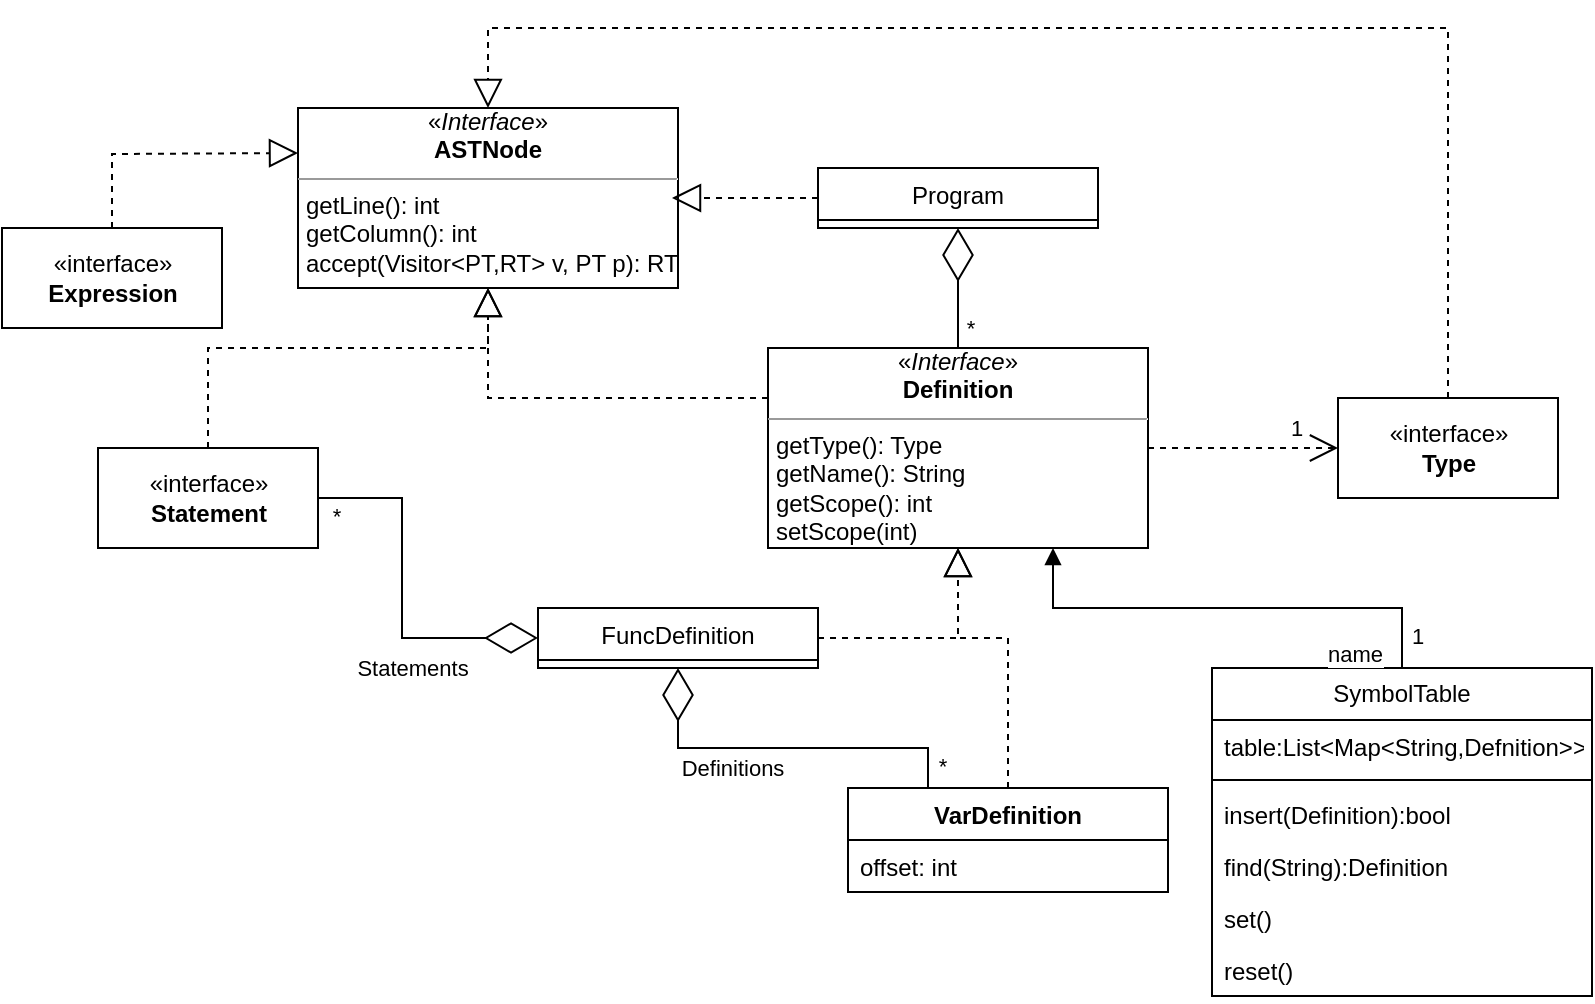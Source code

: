 <mxfile version="21.3.2" type="device" pages="5">
  <diagram id="3D5VY4odDj0KX1BlijAC" name="AST">
    <mxGraphModel dx="1562" dy="837" grid="1" gridSize="10" guides="1" tooltips="1" connect="1" arrows="1" fold="1" page="1" pageScale="1" pageWidth="827" pageHeight="1169" math="0" shadow="0">
      <root>
        <mxCell id="0" />
        <mxCell id="1" parent="0" />
        <mxCell id="8seQ3-NWnmx3zOrSfs5I-14" value="Use" style="endArrow=open;endSize=12;dashed=1;html=1;rounded=0;exitX=1;exitY=0.5;exitDx=0;exitDy=0;entryX=0;entryY=0.5;entryDx=0;entryDy=0;" parent="1" source="8seQ3-NWnmx3zOrSfs5I-12" target="8seQ3-NWnmx3zOrSfs5I-13" edge="1">
          <mxGeometry x="-1" y="16" width="160" relative="1" as="geometry">
            <mxPoint x="323" y="240" as="sourcePoint" />
            <mxPoint x="483" y="240" as="targetPoint" />
            <Array as="points" />
            <mxPoint x="-13" y="6" as="offset" />
          </mxGeometry>
        </mxCell>
        <mxCell id="8seQ3-NWnmx3zOrSfs5I-26" value="1" style="edgeLabel;html=1;align=center;verticalAlign=middle;resizable=0;points=[];" parent="8seQ3-NWnmx3zOrSfs5I-14" vertex="1" connectable="0">
          <mxGeometry x="0.563" y="2" relative="1" as="geometry">
            <mxPoint y="-8" as="offset" />
          </mxGeometry>
        </mxCell>
        <mxCell id="8seQ3-NWnmx3zOrSfs5I-1" value="VarDefinition" style="swimlane;fontStyle=1;align=center;verticalAlign=top;childLayout=stackLayout;horizontal=1;startSize=26;horizontalStack=0;resizeParent=1;resizeParentMax=0;resizeLast=0;collapsible=1;marginBottom=0;" parent="1" vertex="1">
          <mxGeometry x="448" y="420" width="160" height="52" as="geometry" />
        </mxCell>
        <mxCell id="8seQ3-NWnmx3zOrSfs5I-2" value="offset: int" style="text;strokeColor=none;fillColor=none;align=left;verticalAlign=top;spacingLeft=4;spacingRight=4;overflow=hidden;rotatable=0;points=[[0,0.5],[1,0.5]];portConstraint=eastwest;" parent="8seQ3-NWnmx3zOrSfs5I-1" vertex="1">
          <mxGeometry y="26" width="160" height="26" as="geometry" />
        </mxCell>
        <mxCell id="8seQ3-NWnmx3zOrSfs5I-6" value="&lt;div style=&quot;text-align: center;&quot;&gt;&lt;span style=&quot;background-color: initial;&quot;&gt;«&lt;/span&gt;&lt;i style=&quot;background-color: initial; text-align: center;&quot;&gt;Interface&lt;/i&gt;&lt;span style=&quot;background-color: initial; text-align: center;&quot;&gt;»&lt;/span&gt;&lt;/div&gt;&lt;div style=&quot;text-align: center;&quot;&gt;&lt;b style=&quot;background-color: initial;&quot;&gt;ASTNode&lt;/b&gt;&lt;/div&gt;&lt;hr size=&quot;1&quot;&gt;&lt;p style=&quot;margin:0px;margin-left:4px;&quot;&gt;getLine(): int&lt;/p&gt;&lt;p style=&quot;margin:0px;margin-left:4px;&quot;&gt;getColumn(): int&lt;/p&gt;&lt;p style=&quot;margin:0px;margin-left:4px;&quot;&gt;accept(Visitor&amp;lt;PT,RT&amp;gt; v, PT p): RT&lt;br&gt;&lt;/p&gt;" style="verticalAlign=top;align=left;overflow=fill;fontSize=12;fontFamily=Helvetica;html=1;" parent="1" vertex="1">
          <mxGeometry x="173" y="80" width="190" height="90" as="geometry" />
        </mxCell>
        <mxCell id="8seQ3-NWnmx3zOrSfs5I-8" value="Program" style="swimlane;fontStyle=0;childLayout=stackLayout;horizontal=1;startSize=26;fillColor=none;horizontalStack=0;resizeParent=1;resizeParentMax=0;resizeLast=0;collapsible=1;marginBottom=0;" parent="1" vertex="1">
          <mxGeometry x="433" y="110" width="140" height="30" as="geometry" />
        </mxCell>
        <mxCell id="8seQ3-NWnmx3zOrSfs5I-12" value="&lt;div style=&quot;text-align: center;&quot;&gt;&lt;span style=&quot;background-color: initial;&quot;&gt;«&lt;/span&gt;&lt;i style=&quot;background-color: initial;&quot;&gt;Interface&lt;/i&gt;&lt;span style=&quot;background-color: initial;&quot;&gt;»&lt;/span&gt;&lt;/div&gt;&lt;div style=&quot;text-align: center;&quot;&gt;&lt;b style=&quot;background-color: initial;&quot;&gt;Definition&lt;/b&gt;&lt;/div&gt;&lt;hr size=&quot;1&quot;&gt;&lt;p style=&quot;margin:0px;margin-left:4px;&quot;&gt;getType(): Type&lt;/p&gt;&lt;p style=&quot;margin:0px;margin-left:4px;&quot;&gt;getName(): String&lt;/p&gt;&lt;p style=&quot;margin:0px;margin-left:4px;&quot;&gt;getScope(): int&lt;/p&gt;&lt;p style=&quot;margin:0px;margin-left:4px;&quot;&gt;setScope(int)&lt;/p&gt;" style="verticalAlign=top;align=left;overflow=fill;fontSize=12;fontFamily=Helvetica;html=1;" parent="1" vertex="1">
          <mxGeometry x="408" y="200" width="190" height="100" as="geometry" />
        </mxCell>
        <mxCell id="8seQ3-NWnmx3zOrSfs5I-13" value="«interface»&lt;br&gt;&lt;b&gt;Type&lt;/b&gt;" style="html=1;" parent="1" vertex="1">
          <mxGeometry x="693" y="225" width="110" height="50" as="geometry" />
        </mxCell>
        <mxCell id="8seQ3-NWnmx3zOrSfs5I-16" value="FuncDefinition" style="swimlane;fontStyle=0;childLayout=stackLayout;horizontal=1;startSize=26;fillColor=none;horizontalStack=0;resizeParent=1;resizeParentMax=0;resizeLast=0;collapsible=1;marginBottom=0;" parent="1" vertex="1">
          <mxGeometry x="293" y="330" width="140" height="30" as="geometry" />
        </mxCell>
        <mxCell id="8seQ3-NWnmx3zOrSfs5I-20" value="«interface»&lt;br&gt;&lt;b&gt;Statement&lt;/b&gt;" style="html=1;" parent="1" vertex="1">
          <mxGeometry x="73" y="250" width="110" height="50" as="geometry" />
        </mxCell>
        <mxCell id="8seQ3-NWnmx3zOrSfs5I-21" value="" style="endArrow=block;dashed=1;endFill=0;endSize=12;html=1;rounded=0;exitX=0.5;exitY=0;exitDx=0;exitDy=0;entryX=0.5;entryY=1;entryDx=0;entryDy=0;" parent="1" source="8seQ3-NWnmx3zOrSfs5I-20" target="8seQ3-NWnmx3zOrSfs5I-6" edge="1">
          <mxGeometry width="160" relative="1" as="geometry">
            <mxPoint x="413" y="290" as="sourcePoint" />
            <mxPoint x="573" y="290" as="targetPoint" />
            <Array as="points">
              <mxPoint x="128" y="200" />
              <mxPoint x="268" y="200" />
            </Array>
          </mxGeometry>
        </mxCell>
        <mxCell id="8seQ3-NWnmx3zOrSfs5I-22" value="" style="endArrow=block;dashed=1;endFill=0;endSize=12;html=1;rounded=0;exitX=0.5;exitY=0;exitDx=0;exitDy=0;entryX=0.5;entryY=0;entryDx=0;entryDy=0;" parent="1" source="8seQ3-NWnmx3zOrSfs5I-13" target="8seQ3-NWnmx3zOrSfs5I-6" edge="1">
          <mxGeometry width="160" relative="1" as="geometry">
            <mxPoint x="413" y="210" as="sourcePoint" />
            <mxPoint x="573" y="210" as="targetPoint" />
            <Array as="points">
              <mxPoint x="748" y="40" />
              <mxPoint x="268" y="40" />
            </Array>
          </mxGeometry>
        </mxCell>
        <mxCell id="8seQ3-NWnmx3zOrSfs5I-23" value="" style="endArrow=block;dashed=1;endFill=0;endSize=12;html=1;rounded=0;exitX=0;exitY=0.5;exitDx=0;exitDy=0;" parent="1" source="8seQ3-NWnmx3zOrSfs5I-8" edge="1">
          <mxGeometry width="160" relative="1" as="geometry">
            <mxPoint x="405" y="220" as="sourcePoint" />
            <mxPoint x="360" y="125" as="targetPoint" />
          </mxGeometry>
        </mxCell>
        <mxCell id="8seQ3-NWnmx3zOrSfs5I-24" value="" style="endArrow=diamondThin;endFill=0;endSize=24;html=1;rounded=0;entryX=0.5;entryY=1;entryDx=0;entryDy=0;exitX=0.5;exitY=0;exitDx=0;exitDy=0;" parent="1" source="8seQ3-NWnmx3zOrSfs5I-12" target="8seQ3-NWnmx3zOrSfs5I-8" edge="1">
          <mxGeometry width="160" relative="1" as="geometry">
            <mxPoint x="405" y="220" as="sourcePoint" />
            <mxPoint x="565" y="220" as="targetPoint" />
          </mxGeometry>
        </mxCell>
        <mxCell id="8seQ3-NWnmx3zOrSfs5I-25" value="*" style="edgeLabel;html=1;align=center;verticalAlign=middle;resizable=0;points=[];" parent="8seQ3-NWnmx3zOrSfs5I-24" vertex="1" connectable="0">
          <mxGeometry x="-0.66" y="1" relative="1" as="geometry">
            <mxPoint x="7" as="offset" />
          </mxGeometry>
        </mxCell>
        <mxCell id="8seQ3-NWnmx3zOrSfs5I-27" value="" style="endArrow=diamondThin;endFill=0;endSize=24;html=1;rounded=0;exitX=1;exitY=0.5;exitDx=0;exitDy=0;entryX=0;entryY=0.5;entryDx=0;entryDy=0;" parent="1" source="8seQ3-NWnmx3zOrSfs5I-20" target="8seQ3-NWnmx3zOrSfs5I-16" edge="1">
          <mxGeometry width="160" relative="1" as="geometry">
            <mxPoint x="335" y="260" as="sourcePoint" />
            <mxPoint x="495" y="260" as="targetPoint" />
            <Array as="points">
              <mxPoint x="225" y="275" />
              <mxPoint x="225" y="345" />
            </Array>
          </mxGeometry>
        </mxCell>
        <mxCell id="8seQ3-NWnmx3zOrSfs5I-28" value="*" style="edgeLabel;html=1;align=center;verticalAlign=middle;resizable=0;points=[];" parent="8seQ3-NWnmx3zOrSfs5I-27" vertex="1" connectable="0">
          <mxGeometry x="-0.87" y="-1" relative="1" as="geometry">
            <mxPoint x="-3" y="8" as="offset" />
          </mxGeometry>
        </mxCell>
        <mxCell id="fLKJYrSuVNq2wovVQw6R-2" value="Statements" style="edgeLabel;html=1;align=center;verticalAlign=middle;resizable=0;points=[];" parent="8seQ3-NWnmx3zOrSfs5I-27" vertex="1" connectable="0">
          <mxGeometry x="-0.002" y="1" relative="1" as="geometry">
            <mxPoint x="4" y="37" as="offset" />
          </mxGeometry>
        </mxCell>
        <mxCell id="8seQ3-NWnmx3zOrSfs5I-29" value="" style="endArrow=block;dashed=1;endFill=0;endSize=12;html=1;rounded=0;exitX=1;exitY=0.5;exitDx=0;exitDy=0;entryX=0.5;entryY=1;entryDx=0;entryDy=0;" parent="1" source="8seQ3-NWnmx3zOrSfs5I-16" target="8seQ3-NWnmx3zOrSfs5I-12" edge="1">
          <mxGeometry width="160" relative="1" as="geometry">
            <mxPoint x="315" y="300" as="sourcePoint" />
            <mxPoint x="490" y="310" as="targetPoint" />
            <Array as="points">
              <mxPoint x="503" y="345" />
            </Array>
          </mxGeometry>
        </mxCell>
        <mxCell id="8seQ3-NWnmx3zOrSfs5I-31" value="" style="endArrow=block;dashed=1;endFill=0;endSize=12;html=1;rounded=0;exitX=0.5;exitY=0;exitDx=0;exitDy=0;entryX=0.5;entryY=1;entryDx=0;entryDy=0;" parent="1" source="8seQ3-NWnmx3zOrSfs5I-1" target="8seQ3-NWnmx3zOrSfs5I-12" edge="1">
          <mxGeometry width="160" relative="1" as="geometry">
            <mxPoint x="433" y="345" as="sourcePoint" />
            <mxPoint x="530" y="320" as="targetPoint" />
            <Array as="points">
              <mxPoint x="528" y="345" />
              <mxPoint x="503" y="345" />
            </Array>
          </mxGeometry>
        </mxCell>
        <mxCell id="5ctbdwMjqHixd4IKqhLu-1" value="«interface»&lt;br&gt;&lt;b&gt;Expression&lt;/b&gt;" style="html=1;" parent="1" vertex="1">
          <mxGeometry x="25" y="140" width="110" height="50" as="geometry" />
        </mxCell>
        <mxCell id="5ctbdwMjqHixd4IKqhLu-2" value="" style="endArrow=block;dashed=1;endFill=0;endSize=12;html=1;rounded=0;exitX=0.5;exitY=0;exitDx=0;exitDy=0;entryX=0;entryY=0.25;entryDx=0;entryDy=0;" parent="1" source="5ctbdwMjqHixd4IKqhLu-1" target="8seQ3-NWnmx3zOrSfs5I-6" edge="1">
          <mxGeometry width="160" relative="1" as="geometry">
            <mxPoint x="75" y="90" as="sourcePoint" />
            <mxPoint x="235" y="90" as="targetPoint" />
            <Array as="points">
              <mxPoint x="80" y="103" />
            </Array>
          </mxGeometry>
        </mxCell>
        <mxCell id="uUw6qVlAJl0U831meQ9u-1" value="" style="endArrow=block;dashed=1;endFill=0;endSize=12;html=1;rounded=0;entryX=0.5;entryY=1;entryDx=0;entryDy=0;exitX=0;exitY=0.25;exitDx=0;exitDy=0;" parent="1" source="8seQ3-NWnmx3zOrSfs5I-12" target="8seQ3-NWnmx3zOrSfs5I-6" edge="1">
          <mxGeometry width="160" relative="1" as="geometry">
            <mxPoint x="260" y="250" as="sourcePoint" />
            <mxPoint x="420" y="250" as="targetPoint" />
            <Array as="points">
              <mxPoint x="268" y="225" />
            </Array>
          </mxGeometry>
        </mxCell>
        <mxCell id="IPL5jD2GHE1Af6yotjXV-1" value="" style="endArrow=diamondThin;endFill=0;endSize=24;html=1;rounded=0;entryX=0.5;entryY=1;entryDx=0;entryDy=0;exitX=0.25;exitY=0;exitDx=0;exitDy=0;" parent="1" source="8seQ3-NWnmx3zOrSfs5I-1" target="8seQ3-NWnmx3zOrSfs5I-16" edge="1">
          <mxGeometry width="160" relative="1" as="geometry">
            <mxPoint x="250" y="450" as="sourcePoint" />
            <mxPoint x="410" y="450" as="targetPoint" />
            <Array as="points">
              <mxPoint x="488" y="400" />
              <mxPoint x="363" y="400" />
            </Array>
          </mxGeometry>
        </mxCell>
        <mxCell id="IPL5jD2GHE1Af6yotjXV-2" value="*" style="edgeLabel;html=1;align=center;verticalAlign=middle;resizable=0;points=[];" parent="IPL5jD2GHE1Af6yotjXV-1" vertex="1" connectable="0">
          <mxGeometry x="-0.931" y="-1" relative="1" as="geometry">
            <mxPoint x="6" y="-5" as="offset" />
          </mxGeometry>
        </mxCell>
        <mxCell id="fLKJYrSuVNq2wovVQw6R-1" value="Definitions" style="edgeLabel;html=1;align=center;verticalAlign=middle;resizable=0;points=[];" parent="IPL5jD2GHE1Af6yotjXV-1" vertex="1" connectable="0">
          <mxGeometry x="0.009" y="1" relative="1" as="geometry">
            <mxPoint x="-25" y="9" as="offset" />
          </mxGeometry>
        </mxCell>
        <mxCell id="Yi-COFGtNeNWcuxYkVZY-1" value="SymbolTable" style="swimlane;fontStyle=0;childLayout=stackLayout;horizontal=1;startSize=26;fillColor=none;horizontalStack=0;resizeParent=1;resizeParentMax=0;resizeLast=0;collapsible=1;marginBottom=0;whiteSpace=wrap;html=1;" parent="1" vertex="1">
          <mxGeometry x="630" y="360" width="190" height="164" as="geometry" />
        </mxCell>
        <mxCell id="Yi-COFGtNeNWcuxYkVZY-2" value="table:List&amp;lt;Map&amp;lt;String,Defnition&amp;gt;&amp;gt;&lt;br&gt;" style="text;strokeColor=none;fillColor=none;align=left;verticalAlign=top;spacingLeft=4;spacingRight=4;overflow=hidden;rotatable=0;points=[[0,0.5],[1,0.5]];portConstraint=eastwest;whiteSpace=wrap;html=1;" parent="Yi-COFGtNeNWcuxYkVZY-1" vertex="1">
          <mxGeometry y="26" width="190" height="26" as="geometry" />
        </mxCell>
        <mxCell id="Yi-COFGtNeNWcuxYkVZY-7" value="" style="line;strokeWidth=1;fillColor=none;align=left;verticalAlign=middle;spacingTop=-1;spacingLeft=3;spacingRight=3;rotatable=0;labelPosition=right;points=[];portConstraint=eastwest;strokeColor=inherit;" parent="Yi-COFGtNeNWcuxYkVZY-1" vertex="1">
          <mxGeometry y="52" width="190" height="8" as="geometry" />
        </mxCell>
        <mxCell id="Yi-COFGtNeNWcuxYkVZY-3" value="insert(Definition):bool" style="text;strokeColor=none;fillColor=none;align=left;verticalAlign=top;spacingLeft=4;spacingRight=4;overflow=hidden;rotatable=0;points=[[0,0.5],[1,0.5]];portConstraint=eastwest;whiteSpace=wrap;html=1;" parent="Yi-COFGtNeNWcuxYkVZY-1" vertex="1">
          <mxGeometry y="60" width="190" height="26" as="geometry" />
        </mxCell>
        <mxCell id="Yi-COFGtNeNWcuxYkVZY-4" value="find(String):Definition" style="text;strokeColor=none;fillColor=none;align=left;verticalAlign=top;spacingLeft=4;spacingRight=4;overflow=hidden;rotatable=0;points=[[0,0.5],[1,0.5]];portConstraint=eastwest;whiteSpace=wrap;html=1;" parent="Yi-COFGtNeNWcuxYkVZY-1" vertex="1">
          <mxGeometry y="86" width="190" height="26" as="geometry" />
        </mxCell>
        <mxCell id="Yi-COFGtNeNWcuxYkVZY-5" value="set()" style="text;strokeColor=none;fillColor=none;align=left;verticalAlign=top;spacingLeft=4;spacingRight=4;overflow=hidden;rotatable=0;points=[[0,0.5],[1,0.5]];portConstraint=eastwest;whiteSpace=wrap;html=1;" parent="Yi-COFGtNeNWcuxYkVZY-1" vertex="1">
          <mxGeometry y="112" width="190" height="26" as="geometry" />
        </mxCell>
        <mxCell id="Yi-COFGtNeNWcuxYkVZY-6" value="reset()" style="text;strokeColor=none;fillColor=none;align=left;verticalAlign=top;spacingLeft=4;spacingRight=4;overflow=hidden;rotatable=0;points=[[0,0.5],[1,0.5]];portConstraint=eastwest;whiteSpace=wrap;html=1;" parent="Yi-COFGtNeNWcuxYkVZY-1" vertex="1">
          <mxGeometry y="138" width="190" height="26" as="geometry" />
        </mxCell>
        <mxCell id="Yi-COFGtNeNWcuxYkVZY-8" value="name" style="endArrow=block;endFill=1;html=1;edgeStyle=orthogonalEdgeStyle;align=left;verticalAlign=top;rounded=0;entryX=0.75;entryY=1;entryDx=0;entryDy=0;exitX=0.5;exitY=0;exitDx=0;exitDy=0;" parent="1" source="Yi-COFGtNeNWcuxYkVZY-1" target="8seQ3-NWnmx3zOrSfs5I-12" edge="1">
          <mxGeometry x="-0.411" y="10" relative="1" as="geometry">
            <mxPoint x="640" y="310" as="sourcePoint" />
            <mxPoint x="730" y="360" as="targetPoint" />
            <mxPoint as="offset" />
          </mxGeometry>
        </mxCell>
        <mxCell id="Yi-COFGtNeNWcuxYkVZY-9" value="1" style="edgeLabel;resizable=0;html=1;align=left;verticalAlign=bottom;" parent="Yi-COFGtNeNWcuxYkVZY-8" connectable="0" vertex="1">
          <mxGeometry x="-1" relative="1" as="geometry">
            <mxPoint x="3" y="-8" as="offset" />
          </mxGeometry>
        </mxCell>
      </root>
    </mxGraphModel>
  </diagram>
  <diagram id="UGOGlBXoPM8OidsNIMe1" name="Sentencias">
    <mxGraphModel dx="1562" dy="837" grid="1" gridSize="10" guides="1" tooltips="1" connect="1" arrows="1" fold="1" page="1" pageScale="1" pageWidth="827" pageHeight="1169" math="0" shadow="0">
      <root>
        <mxCell id="0" />
        <mxCell id="1" parent="0" />
        <mxCell id="krJR6k9mLciAH31oZKHc-1" value="«interface»&lt;br&gt;&lt;b&gt;Statement&lt;br&gt;&lt;/b&gt;" style="html=1;" parent="1" vertex="1">
          <mxGeometry x="470" y="30" width="110" height="50" as="geometry" />
        </mxCell>
        <mxCell id="qxFiza6Zk3G1IHZCG_po-1" value="Print" style="swimlane;fontStyle=0;childLayout=stackLayout;horizontal=1;startSize=26;fillColor=none;horizontalStack=0;resizeParent=1;resizeParentMax=0;resizeLast=0;collapsible=1;marginBottom=0;" parent="1" vertex="1">
          <mxGeometry x="10" y="260" width="140" height="30" as="geometry" />
        </mxCell>
        <mxCell id="ONvNdnsmpPbUrXH8ia57-1" value="«interface»&lt;br&gt;&lt;b&gt;Expression&lt;/b&gt;" style="html=1;" parent="1" vertex="1">
          <mxGeometry x="304" y="30" width="110" height="50" as="geometry" />
        </mxCell>
        <mxCell id="ONvNdnsmpPbUrXH8ia57-2" value="Input" style="swimlane;fontStyle=0;childLayout=stackLayout;horizontal=1;startSize=26;fillColor=none;horizontalStack=0;resizeParent=1;resizeParentMax=0;resizeLast=0;collapsible=1;marginBottom=0;" parent="1" vertex="1">
          <mxGeometry x="130" y="341" width="140" height="30" as="geometry" />
        </mxCell>
        <mxCell id="ONvNdnsmpPbUrXH8ia57-3" value="Assignment" style="swimlane;fontStyle=0;childLayout=stackLayout;horizontal=1;startSize=26;fillColor=none;horizontalStack=0;resizeParent=1;resizeParentMax=0;resizeLast=0;collapsible=1;marginBottom=0;" parent="1" vertex="1">
          <mxGeometry x="250" y="260" width="140" height="30" as="geometry" />
        </mxCell>
        <mxCell id="ONvNdnsmpPbUrXH8ia57-7" value="IfElse" style="swimlane;fontStyle=0;childLayout=stackLayout;horizontal=1;startSize=20;fillColor=none;horizontalStack=0;resizeParent=1;resizeParentMax=0;resizeLast=0;collapsible=1;marginBottom=0;" parent="1" vertex="1">
          <mxGeometry x="370" y="341" width="140" height="29" as="geometry" />
        </mxCell>
        <mxCell id="ONvNdnsmpPbUrXH8ia57-11" value="While" style="swimlane;fontStyle=0;childLayout=stackLayout;horizontal=1;startSize=26;fillColor=none;horizontalStack=0;resizeParent=1;resizeParentMax=0;resizeLast=0;collapsible=1;marginBottom=0;" parent="1" vertex="1">
          <mxGeometry x="490" y="260" width="140" height="30" as="geometry" />
        </mxCell>
        <mxCell id="JnBSOTNsjS47_WGtsw8d-1" value="Return" style="swimlane;fontStyle=0;childLayout=stackLayout;horizontal=1;startSize=26;fillColor=none;horizontalStack=0;resizeParent=1;resizeParentMax=0;resizeLast=0;collapsible=1;marginBottom=0;" parent="1" vertex="1">
          <mxGeometry x="610" y="341" width="140" height="29" as="geometry" />
        </mxCell>
        <mxCell id="JnBSOTNsjS47_WGtsw8d-5" value="Function" style="swimlane;fontStyle=0;childLayout=stackLayout;horizontal=1;startSize=26;fillColor=none;horizontalStack=0;resizeParent=1;resizeParentMax=0;resizeLast=0;collapsible=1;marginBottom=0;" parent="1" vertex="1">
          <mxGeometry x="730" y="260" width="140" height="30" as="geometry" />
        </mxCell>
        <mxCell id="JnBSOTNsjS47_WGtsw8d-9" value="" style="endArrow=block;dashed=1;endFill=0;endSize=12;html=1;rounded=0;exitX=0.5;exitY=0;exitDx=0;exitDy=0;entryX=0.5;entryY=1;entryDx=0;entryDy=0;" parent="1" source="ONvNdnsmpPbUrXH8ia57-2" target="krJR6k9mLciAH31oZKHc-1" edge="1">
          <mxGeometry width="160" relative="1" as="geometry">
            <mxPoint x="200" y="170" as="sourcePoint" />
            <mxPoint x="360" y="170" as="targetPoint" />
            <Array as="points">
              <mxPoint x="200" y="170" />
              <mxPoint x="525" y="170" />
            </Array>
          </mxGeometry>
        </mxCell>
        <mxCell id="JnBSOTNsjS47_WGtsw8d-10" value="" style="endArrow=block;dashed=1;endFill=0;endSize=12;html=1;rounded=0;entryX=0.5;entryY=1;entryDx=0;entryDy=0;exitX=0.5;exitY=0;exitDx=0;exitDy=0;" parent="1" source="qxFiza6Zk3G1IHZCG_po-1" target="krJR6k9mLciAH31oZKHc-1" edge="1">
          <mxGeometry width="160" relative="1" as="geometry">
            <mxPoint x="200" y="170" as="sourcePoint" />
            <mxPoint x="360" y="170" as="targetPoint" />
            <Array as="points">
              <mxPoint x="80" y="170" />
              <mxPoint x="525" y="170" />
            </Array>
          </mxGeometry>
        </mxCell>
        <mxCell id="JnBSOTNsjS47_WGtsw8d-11" value="" style="endArrow=block;dashed=1;endFill=0;endSize=12;html=1;rounded=0;exitX=0.5;exitY=0;exitDx=0;exitDy=0;entryX=0.5;entryY=1;entryDx=0;entryDy=0;" parent="1" source="ONvNdnsmpPbUrXH8ia57-11" target="krJR6k9mLciAH31oZKHc-1" edge="1">
          <mxGeometry width="160" relative="1" as="geometry">
            <mxPoint x="540" y="150" as="sourcePoint" />
            <mxPoint x="700" y="150" as="targetPoint" />
            <Array as="points">
              <mxPoint x="560" y="170" />
              <mxPoint x="525" y="170" />
            </Array>
          </mxGeometry>
        </mxCell>
        <mxCell id="JnBSOTNsjS47_WGtsw8d-12" value="" style="endArrow=block;dashed=1;endFill=0;endSize=12;html=1;rounded=0;exitX=0.5;exitY=0;exitDx=0;exitDy=0;entryX=0.5;entryY=1;entryDx=0;entryDy=0;" parent="1" source="JnBSOTNsjS47_WGtsw8d-5" target="krJR6k9mLciAH31oZKHc-1" edge="1">
          <mxGeometry width="160" relative="1" as="geometry">
            <mxPoint x="670" y="160" as="sourcePoint" />
            <mxPoint x="830" y="160" as="targetPoint" />
            <Array as="points">
              <mxPoint x="800" y="170" />
              <mxPoint x="525" y="170" />
            </Array>
          </mxGeometry>
        </mxCell>
        <mxCell id="JnBSOTNsjS47_WGtsw8d-13" value="" style="endArrow=block;dashed=1;endFill=0;endSize=12;html=1;rounded=0;entryX=0.5;entryY=1;entryDx=0;entryDy=0;exitX=0.5;exitY=0;exitDx=0;exitDy=0;" parent="1" source="ONvNdnsmpPbUrXH8ia57-7" target="krJR6k9mLciAH31oZKHc-1" edge="1">
          <mxGeometry width="160" relative="1" as="geometry">
            <mxPoint x="460" y="250" as="sourcePoint" />
            <mxPoint x="620" y="250" as="targetPoint" />
            <Array as="points">
              <mxPoint x="440" y="170" />
              <mxPoint x="525" y="170" />
            </Array>
          </mxGeometry>
        </mxCell>
        <mxCell id="JnBSOTNsjS47_WGtsw8d-14" value="" style="endArrow=block;dashed=1;endFill=0;endSize=12;html=1;rounded=0;exitX=0.5;exitY=0;exitDx=0;exitDy=0;entryX=0.5;entryY=1;entryDx=0;entryDy=0;" parent="1" source="JnBSOTNsjS47_WGtsw8d-1" target="krJR6k9mLciAH31oZKHc-1" edge="1">
          <mxGeometry width="160" relative="1" as="geometry">
            <mxPoint x="700" y="250" as="sourcePoint" />
            <mxPoint x="600" y="160" as="targetPoint" />
            <Array as="points">
              <mxPoint x="680" y="170" />
              <mxPoint x="525" y="170" />
            </Array>
          </mxGeometry>
        </mxCell>
        <mxCell id="JnBSOTNsjS47_WGtsw8d-15" value="" style="endArrow=block;dashed=1;endFill=0;endSize=12;html=1;rounded=0;exitX=0.5;exitY=0;exitDx=0;exitDy=0;entryX=0.5;entryY=1;entryDx=0;entryDy=0;" parent="1" source="ONvNdnsmpPbUrXH8ia57-3" target="krJR6k9mLciAH31oZKHc-1" edge="1">
          <mxGeometry width="160" relative="1" as="geometry">
            <mxPoint x="290" y="170" as="sourcePoint" />
            <mxPoint x="450" y="170" as="targetPoint" />
            <Array as="points">
              <mxPoint x="320" y="170" />
              <mxPoint x="525" y="170" />
            </Array>
          </mxGeometry>
        </mxCell>
        <mxCell id="6UZwOkgt6njD_DMZC3ka-1" value="" style="endArrow=diamondThin;endFill=0;endSize=24;html=1;rounded=0;entryX=0.75;entryY=0;entryDx=0;entryDy=0;exitX=0;exitY=0.25;exitDx=0;exitDy=0;" parent="1" source="ONvNdnsmpPbUrXH8ia57-1" target="qxFiza6Zk3G1IHZCG_po-1" edge="1">
          <mxGeometry width="160" relative="1" as="geometry">
            <mxPoint x="420" y="240" as="sourcePoint" />
            <mxPoint x="580" y="240" as="targetPoint" />
            <Array as="points">
              <mxPoint x="115" y="43" />
            </Array>
          </mxGeometry>
        </mxCell>
        <mxCell id="6UZwOkgt6njD_DMZC3ka-2" value="1" style="edgeLabel;html=1;align=center;verticalAlign=middle;resizable=0;points=[];fontSize=12;" parent="6UZwOkgt6njD_DMZC3ka-1" vertex="1" connectable="0">
          <mxGeometry x="-0.9" relative="1" as="geometry">
            <mxPoint x="4" y="-12" as="offset" />
          </mxGeometry>
        </mxCell>
        <mxCell id="6UZwOkgt6njD_DMZC3ka-3" value="" style="endArrow=diamondThin;endFill=0;endSize=24;html=1;rounded=0;fontSize=12;entryX=0.25;entryY=0;entryDx=0;entryDy=0;exitX=0.25;exitY=1;exitDx=0;exitDy=0;" parent="1" source="ONvNdnsmpPbUrXH8ia57-1" target="ONvNdnsmpPbUrXH8ia57-3" edge="1">
          <mxGeometry width="160" relative="1" as="geometry">
            <mxPoint x="340" y="170" as="sourcePoint" />
            <mxPoint x="500" y="170" as="targetPoint" />
            <Array as="points">
              <mxPoint x="332" y="120" />
              <mxPoint x="285" y="120" />
            </Array>
          </mxGeometry>
        </mxCell>
        <mxCell id="6UZwOkgt6njD_DMZC3ka-4" value="2" style="edgeLabel;html=1;align=center;verticalAlign=middle;resizable=0;points=[];fontSize=12;" parent="6UZwOkgt6njD_DMZC3ka-3" vertex="1" connectable="0">
          <mxGeometry x="-0.821" y="1" relative="1" as="geometry">
            <mxPoint x="-10" y="-8" as="offset" />
          </mxGeometry>
        </mxCell>
        <mxCell id="6UZwOkgt6njD_DMZC3ka-5" value="" style="endArrow=diamondThin;endFill=0;endSize=24;html=1;rounded=0;fontSize=12;entryX=0.143;entryY=0;entryDx=0;entryDy=0;exitX=0.75;exitY=1;exitDx=0;exitDy=0;entryPerimeter=0;" parent="1" source="ONvNdnsmpPbUrXH8ia57-1" target="ONvNdnsmpPbUrXH8ia57-11" edge="1">
          <mxGeometry width="160" relative="1" as="geometry">
            <mxPoint x="470" y="180" as="sourcePoint" />
            <mxPoint x="630" y="180" as="targetPoint" />
            <Array as="points">
              <mxPoint x="387" y="210" />
              <mxPoint x="510" y="210" />
            </Array>
          </mxGeometry>
        </mxCell>
        <mxCell id="6UZwOkgt6njD_DMZC3ka-6" value="1" style="edgeLabel;html=1;align=center;verticalAlign=middle;resizable=0;points=[];fontSize=12;" parent="6UZwOkgt6njD_DMZC3ka-5" vertex="1" connectable="0">
          <mxGeometry x="-0.91" relative="1" as="geometry">
            <mxPoint x="6" y="-2" as="offset" />
          </mxGeometry>
        </mxCell>
        <mxCell id="oNF85iPJdgKPSPiCxg9v-5" value="condicion" style="edgeLabel;html=1;align=center;verticalAlign=middle;resizable=0;points=[];rotation=270;" parent="6UZwOkgt6njD_DMZC3ka-5" vertex="1" connectable="0">
          <mxGeometry x="-0.654" y="-1" relative="1" as="geometry">
            <mxPoint x="-9" y="4" as="offset" />
          </mxGeometry>
        </mxCell>
        <mxCell id="8YWIRo-oinaw7nqDrMSF-3" value="" style="endArrow=diamondThin;endFill=0;endSize=24;html=1;rounded=0;entryX=0.25;entryY=0;entryDx=0;entryDy=0;exitX=0;exitY=0.75;exitDx=0;exitDy=0;" parent="1" source="ONvNdnsmpPbUrXH8ia57-1" target="ONvNdnsmpPbUrXH8ia57-2" edge="1">
          <mxGeometry width="160" relative="1" as="geometry">
            <mxPoint x="304" y="55" as="sourcePoint" />
            <mxPoint x="115" y="240" as="targetPoint" />
            <Array as="points">
              <mxPoint x="165" y="68" />
            </Array>
          </mxGeometry>
        </mxCell>
        <mxCell id="oNF85iPJdgKPSPiCxg9v-1" value="1" style="edgeLabel;html=1;align=center;verticalAlign=middle;resizable=0;points=[];" parent="8YWIRo-oinaw7nqDrMSF-3" vertex="1" connectable="0">
          <mxGeometry x="-0.882" y="4" relative="1" as="geometry">
            <mxPoint x="10" y="8" as="offset" />
          </mxGeometry>
        </mxCell>
        <mxCell id="7O_N8VcDSCXznvP_mCfp-1" value="" style="endArrow=diamondThin;endFill=0;endSize=24;html=1;rounded=0;entryX=0.25;entryY=0;entryDx=0;entryDy=0;exitX=0.905;exitY=1.003;exitDx=0;exitDy=0;exitPerimeter=0;" parent="1" source="ONvNdnsmpPbUrXH8ia57-1" target="JnBSOTNsjS47_WGtsw8d-1" edge="1">
          <mxGeometry width="160" relative="1" as="geometry">
            <mxPoint x="470" y="300" as="sourcePoint" />
            <mxPoint x="630" y="300" as="targetPoint" />
            <Array as="points">
              <mxPoint x="404" y="190" />
              <mxPoint x="645" y="190" />
            </Array>
          </mxGeometry>
        </mxCell>
        <mxCell id="oNF85iPJdgKPSPiCxg9v-3" value="1" style="edgeLabel;html=1;align=center;verticalAlign=middle;resizable=0;points=[];" parent="7O_N8VcDSCXznvP_mCfp-1" vertex="1" connectable="0">
          <mxGeometry x="-0.967" relative="1" as="geometry">
            <mxPoint x="5" y="4" as="offset" />
          </mxGeometry>
        </mxCell>
        <mxCell id="oNF85iPJdgKPSPiCxg9v-6" value="value" style="edgeLabel;html=1;align=center;verticalAlign=middle;resizable=0;points=[];rotation=90;" parent="7O_N8VcDSCXznvP_mCfp-1" vertex="1" connectable="0">
          <mxGeometry x="0.663" y="1" relative="1" as="geometry">
            <mxPoint x="9" as="offset" />
          </mxGeometry>
        </mxCell>
        <mxCell id="7O_N8VcDSCXznvP_mCfp-3" value="" style="endArrow=diamondThin;endFill=0;endSize=24;html=1;rounded=0;exitX=0.5;exitY=1;exitDx=0;exitDy=0;entryX=0.25;entryY=0;entryDx=0;entryDy=0;" parent="1" source="ONvNdnsmpPbUrXH8ia57-1" target="ONvNdnsmpPbUrXH8ia57-7" edge="1">
          <mxGeometry width="160" relative="1" as="geometry">
            <mxPoint x="400" y="210" as="sourcePoint" />
            <mxPoint x="560" y="210" as="targetPoint" />
            <Array as="points">
              <mxPoint x="360" y="220" />
              <mxPoint x="405" y="220" />
            </Array>
          </mxGeometry>
        </mxCell>
        <mxCell id="oNF85iPJdgKPSPiCxg9v-2" value="1" style="edgeLabel;html=1;align=center;verticalAlign=middle;resizable=0;points=[];" parent="7O_N8VcDSCXznvP_mCfp-3" vertex="1" connectable="0">
          <mxGeometry x="-0.925" y="1" relative="1" as="geometry">
            <mxPoint x="5" y="-1" as="offset" />
          </mxGeometry>
        </mxCell>
        <mxCell id="oNF85iPJdgKPSPiCxg9v-4" value="condicion" style="edgeLabel;html=1;align=center;verticalAlign=middle;resizable=0;points=[];rotation=90;" parent="7O_N8VcDSCXznvP_mCfp-3" vertex="1" connectable="0">
          <mxGeometry x="0.428" y="-2" relative="1" as="geometry">
            <mxPoint x="11" y="7" as="offset" />
          </mxGeometry>
        </mxCell>
        <mxCell id="AbyZAxjVrtOmGmL_fL4L-1" value="" style="endArrow=diamondThin;endFill=0;endSize=24;html=1;rounded=0;entryX=0.25;entryY=0;entryDx=0;entryDy=0;exitX=1;exitY=0.5;exitDx=0;exitDy=0;" parent="1" source="ONvNdnsmpPbUrXH8ia57-1" target="JnBSOTNsjS47_WGtsw8d-5" edge="1">
          <mxGeometry width="160" relative="1" as="geometry">
            <mxPoint x="680" y="100" as="sourcePoint" />
            <mxPoint x="840" y="100" as="targetPoint" />
            <Array as="points">
              <mxPoint x="440" y="55" />
              <mxPoint x="440" y="130" />
              <mxPoint x="765" y="130" />
            </Array>
          </mxGeometry>
        </mxCell>
        <mxCell id="AbyZAxjVrtOmGmL_fL4L-2" value="*" style="edgeLabel;html=1;align=center;verticalAlign=middle;resizable=0;points=[];fontSize=12;" parent="AbyZAxjVrtOmGmL_fL4L-1" vertex="1" connectable="0">
          <mxGeometry x="-0.945" y="-1" relative="1" as="geometry">
            <mxPoint x="-10" y="9" as="offset" />
          </mxGeometry>
        </mxCell>
        <mxCell id="SuqktQF8M9u5sJz1wve7-1" value="arguments" style="edgeLabel;html=1;align=center;verticalAlign=middle;resizable=0;points=[];rotation=270;" parent="AbyZAxjVrtOmGmL_fL4L-1" vertex="1" connectable="0">
          <mxGeometry x="0.838" y="2" relative="1" as="geometry">
            <mxPoint x="-15" y="-11" as="offset" />
          </mxGeometry>
        </mxCell>
        <mxCell id="kExQGVRk6xjBe5UVeIVs-3" value="" style="endArrow=diamondThin;endFill=0;endSize=24;html=1;rounded=0;entryX=0.75;entryY=0;entryDx=0;entryDy=0;exitX=1;exitY=0.5;exitDx=0;exitDy=0;" parent="1" source="krJR6k9mLciAH31oZKHc-1" target="ONvNdnsmpPbUrXH8ia57-11" edge="1">
          <mxGeometry width="160" relative="1" as="geometry">
            <mxPoint x="630" y="60" as="sourcePoint" />
            <mxPoint x="690" y="330" as="targetPoint" />
            <Array as="points">
              <mxPoint x="595" y="55" />
            </Array>
          </mxGeometry>
        </mxCell>
        <mxCell id="kExQGVRk6xjBe5UVeIVs-4" value="*" style="edgeLabel;html=1;align=center;verticalAlign=middle;resizable=0;points=[];" parent="kExQGVRk6xjBe5UVeIVs-3" vertex="1" connectable="0">
          <mxGeometry x="-0.775" y="1" relative="1" as="geometry">
            <mxPoint x="-12" y="-1" as="offset" />
          </mxGeometry>
        </mxCell>
        <mxCell id="kExQGVRk6xjBe5UVeIVs-5" value="" style="endArrow=diamondThin;endFill=0;endSize=24;html=1;rounded=0;entryX=0.75;entryY=0;entryDx=0;entryDy=0;exitX=0.25;exitY=1;exitDx=0;exitDy=0;" parent="1" source="krJR6k9mLciAH31oZKHc-1" target="ONvNdnsmpPbUrXH8ia57-7" edge="1">
          <mxGeometry width="160" relative="1" as="geometry">
            <mxPoint x="455" y="100" as="sourcePoint" />
            <mxPoint x="470" y="305" as="targetPoint" />
            <Array as="points">
              <mxPoint x="498" y="110" />
              <mxPoint x="475" y="110" />
            </Array>
          </mxGeometry>
        </mxCell>
        <mxCell id="kExQGVRk6xjBe5UVeIVs-6" value="*" style="edgeLabel;html=1;align=center;verticalAlign=middle;resizable=0;points=[];" parent="kExQGVRk6xjBe5UVeIVs-5" vertex="1" connectable="0">
          <mxGeometry x="-0.775" y="1" relative="1" as="geometry">
            <mxPoint x="-3" y="-22" as="offset" />
          </mxGeometry>
        </mxCell>
        <mxCell id="kExQGVRk6xjBe5UVeIVs-9" value="else body" style="edgeLabel;html=1;align=center;verticalAlign=middle;resizable=0;points=[];fontSize=8;" parent="kExQGVRk6xjBe5UVeIVs-5" vertex="1" connectable="0">
          <mxGeometry x="-0.837" relative="1" as="geometry">
            <mxPoint x="-5" y="14" as="offset" />
          </mxGeometry>
        </mxCell>
        <mxCell id="kExQGVRk6xjBe5UVeIVs-7" value="" style="endArrow=diamondThin;endFill=0;endSize=24;html=1;rounded=0;entryX=0.75;entryY=0;entryDx=0;entryDy=0;exitX=0.25;exitY=1;exitDx=0;exitDy=0;" parent="1" edge="1">
          <mxGeometry width="160" relative="1" as="geometry">
            <mxPoint x="483" y="80" as="sourcePoint" />
            <mxPoint x="460" y="341" as="targetPoint" />
            <Array as="points">
              <mxPoint x="483" y="100" />
              <mxPoint x="460" y="100" />
            </Array>
          </mxGeometry>
        </mxCell>
        <mxCell id="kExQGVRk6xjBe5UVeIVs-8" value="*" style="edgeLabel;html=1;align=center;verticalAlign=middle;resizable=0;points=[];" parent="kExQGVRk6xjBe5UVeIVs-7" vertex="1" connectable="0">
          <mxGeometry x="-0.775" y="1" relative="1" as="geometry">
            <mxPoint x="5" y="-13" as="offset" />
          </mxGeometry>
        </mxCell>
        <mxCell id="kExQGVRk6xjBe5UVeIVs-10" value="if body" style="edgeLabel;html=1;align=center;verticalAlign=middle;resizable=0;points=[];fontSize=8;" parent="kExQGVRk6xjBe5UVeIVs-7" vertex="1" connectable="0">
          <mxGeometry x="-0.749" relative="1" as="geometry">
            <mxPoint x="-7" y="-7" as="offset" />
          </mxGeometry>
        </mxCell>
        <mxCell id="QMHWDLsCH_ysP2QMYHga-1" value="Variable" style="swimlane;fontStyle=0;childLayout=stackLayout;horizontal=1;startSize=26;fillColor=none;horizontalStack=0;resizeParent=1;resizeParentMax=0;resizeLast=0;collapsible=1;marginBottom=0;whiteSpace=wrap;html=1;" parent="1" vertex="1">
          <mxGeometry x="850" y="329.5" width="140" height="52" as="geometry" />
        </mxCell>
        <mxCell id="QMHWDLsCH_ysP2QMYHga-3" value="name: String" style="text;strokeColor=none;fillColor=none;align=left;verticalAlign=top;spacingLeft=4;spacingRight=4;overflow=hidden;rotatable=0;points=[[0,0.5],[1,0.5]];portConstraint=eastwest;whiteSpace=wrap;html=1;" parent="QMHWDLsCH_ysP2QMYHga-1" vertex="1">
          <mxGeometry y="26" width="140" height="26" as="geometry" />
        </mxCell>
        <mxCell id="QMHWDLsCH_ysP2QMYHga-5" value="" style="endArrow=diamondThin;endFill=0;endSize=24;html=1;rounded=0;exitX=0.5;exitY=0;exitDx=0;exitDy=0;entryX=1;entryY=0.5;entryDx=0;entryDy=0;" parent="1" source="QMHWDLsCH_ysP2QMYHga-1" target="JnBSOTNsjS47_WGtsw8d-5" edge="1">
          <mxGeometry width="160" relative="1" as="geometry">
            <mxPoint x="970" y="240" as="sourcePoint" />
            <mxPoint x="1130" y="240" as="targetPoint" />
            <Array as="points">
              <mxPoint x="920" y="275" />
            </Array>
          </mxGeometry>
        </mxCell>
        <mxCell id="QMHWDLsCH_ysP2QMYHga-6" value="1" style="edgeLabel;html=1;align=center;verticalAlign=middle;resizable=0;points=[];" parent="QMHWDLsCH_ysP2QMYHga-5" vertex="1" connectable="0">
          <mxGeometry x="-0.741" y="1" relative="1" as="geometry">
            <mxPoint x="6" y="3" as="offset" />
          </mxGeometry>
        </mxCell>
      </root>
    </mxGraphModel>
  </diagram>
  <diagram id="X1NR-ai-csLxLvBDfxzp" name="Tipos">
    <mxGraphModel dx="2389" dy="2006" grid="1" gridSize="10" guides="1" tooltips="1" connect="1" arrows="1" fold="1" page="1" pageScale="1" pageWidth="827" pageHeight="1169" math="0" shadow="0">
      <root>
        <mxCell id="0" />
        <mxCell id="1" parent="0" />
        <mxCell id="75nPPmIaSRxjzarLr_0I-1" value="&lt;Singleton&gt;&#xa;CharType" style="swimlane;fontStyle=0;childLayout=stackLayout;horizontal=1;startSize=30;fillColor=none;horizontalStack=0;resizeParent=1;resizeParentMax=0;resizeLast=0;collapsible=1;marginBottom=0;" parent="1" vertex="1">
          <mxGeometry x="359" y="180" width="140" height="36" as="geometry" />
        </mxCell>
        <mxCell id="75nPPmIaSRxjzarLr_0I-5" value="&lt;Singleton&gt;&#xa;DoubleType" style="swimlane;fontStyle=0;childLayout=stackLayout;horizontal=1;startSize=30;fillColor=none;horizontalStack=0;resizeParent=1;resizeParentMax=0;resizeLast=0;collapsible=1;marginBottom=0;" parent="1" vertex="1">
          <mxGeometry x="200" y="180" width="140" height="37" as="geometry" />
        </mxCell>
        <mxCell id="75nPPmIaSRxjzarLr_0I-6" value="&lt;Singleton&gt;&#xa;IntType" style="swimlane;fontStyle=0;childLayout=stackLayout;horizontal=1;startSize=29;fillColor=none;horizontalStack=0;resizeParent=1;resizeParentMax=0;resizeLast=0;collapsible=1;marginBottom=0;" parent="1" vertex="1">
          <mxGeometry x="40" y="180.5" width="140" height="35" as="geometry" />
        </mxCell>
        <mxCell id="tbZC82hKQ5TTTr1Z51DY-3" value="ArrayType" style="swimlane;fontStyle=0;childLayout=stackLayout;horizontal=1;startSize=26;fillColor=none;horizontalStack=0;resizeParent=1;resizeParentMax=0;resizeLast=0;collapsible=1;marginBottom=0;" parent="1" vertex="1">
          <mxGeometry x="520" y="180" width="140" height="52" as="geometry">
            <mxRectangle x="520" y="180" width="100" height="30" as="alternateBounds" />
          </mxGeometry>
        </mxCell>
        <mxCell id="tbZC82hKQ5TTTr1Z51DY-4" value="size: int" style="text;strokeColor=none;fillColor=none;align=left;verticalAlign=top;spacingLeft=4;spacingRight=4;overflow=hidden;rotatable=0;points=[[0,0.5],[1,0.5]];portConstraint=eastwest;" parent="tbZC82hKQ5TTTr1Z51DY-3" vertex="1">
          <mxGeometry y="26" width="140" height="26" as="geometry" />
        </mxCell>
        <mxCell id="tbZC82hKQ5TTTr1Z51DY-7" value="" style="endArrow=diamondThin;endFill=0;endSize=24;html=1;rounded=0;entryX=0.5;entryY=0;entryDx=0;entryDy=0;exitX=1;exitY=0.75;exitDx=0;exitDy=0;" parent="1" source="9FUd6BeV5lXMHqUEgsn5-1" target="tbZC82hKQ5TTTr1Z51DY-3" edge="1">
          <mxGeometry width="160" relative="1" as="geometry">
            <mxPoint x="470" y="50" as="sourcePoint" />
            <mxPoint x="490" y="290" as="targetPoint" />
            <Array as="points">
              <mxPoint x="590" y="20" />
            </Array>
          </mxGeometry>
        </mxCell>
        <mxCell id="ZW1WHRZrZ0dKwGcooeq0-7" value="1" style="edgeLabel;html=1;align=center;verticalAlign=middle;resizable=0;points=[];fontSize=12;" parent="tbZC82hKQ5TTTr1Z51DY-7" vertex="1" connectable="0">
          <mxGeometry x="-0.896" relative="1" as="geometry">
            <mxPoint x="-5" y="10" as="offset" />
          </mxGeometry>
        </mxCell>
        <mxCell id="tbZC82hKQ5TTTr1Z51DY-8" value="RecordType" style="swimlane;fontStyle=0;childLayout=stackLayout;horizontal=1;startSize=26;fillColor=none;horizontalStack=0;resizeParent=1;resizeParentMax=0;resizeLast=0;collapsible=1;marginBottom=0;" parent="1" vertex="1">
          <mxGeometry x="680" y="180" width="140" height="52" as="geometry" />
        </mxCell>
        <mxCell id="tbZC82hKQ5TTTr1Z51DY-16" value="" style="endArrow=block;dashed=1;endFill=0;endSize=12;html=1;rounded=0;entryX=0.5;entryY=1;entryDx=0;entryDy=0;exitX=0.25;exitY=0;exitDx=0;exitDy=0;" parent="1" source="tbZC82hKQ5TTTr1Z51DY-3" target="9FUd6BeV5lXMHqUEgsn5-1" edge="1">
          <mxGeometry width="160" relative="1" as="geometry">
            <mxPoint x="270" y="200" as="sourcePoint" />
            <mxPoint x="414" y="90" as="targetPoint" />
            <Array as="points">
              <mxPoint x="555" y="130" />
              <mxPoint x="390" y="130" />
            </Array>
          </mxGeometry>
        </mxCell>
        <mxCell id="tbZC82hKQ5TTTr1Z51DY-17" value="" style="endArrow=block;dashed=1;endFill=0;endSize=12;html=1;rounded=0;exitX=0.25;exitY=0;exitDx=0;exitDy=0;entryX=0.5;entryY=1;entryDx=0;entryDy=0;" parent="1" source="tbZC82hKQ5TTTr1Z51DY-8" target="9FUd6BeV5lXMHqUEgsn5-1" edge="1">
          <mxGeometry width="160" relative="1" as="geometry">
            <mxPoint x="270" y="200" as="sourcePoint" />
            <mxPoint x="380" y="80" as="targetPoint" />
            <Array as="points">
              <mxPoint x="715" y="130" />
              <mxPoint x="390" y="130" />
            </Array>
          </mxGeometry>
        </mxCell>
        <mxCell id="ZW1WHRZrZ0dKwGcooeq0-2" value="" style="endArrow=block;dashed=1;endFill=0;endSize=12;html=1;rounded=0;strokeWidth=1;fontSize=8;exitX=0.5;exitY=0;exitDx=0;exitDy=0;entryX=0.5;entryY=1;entryDx=0;entryDy=0;" parent="1" source="75nPPmIaSRxjzarLr_0I-6" target="9FUd6BeV5lXMHqUEgsn5-1" edge="1">
          <mxGeometry width="160" relative="1" as="geometry">
            <mxPoint x="200" y="190" as="sourcePoint" />
            <mxPoint x="380" y="80" as="targetPoint" />
            <Array as="points">
              <mxPoint x="110" y="130" />
              <mxPoint x="390" y="130" />
            </Array>
          </mxGeometry>
        </mxCell>
        <mxCell id="ZW1WHRZrZ0dKwGcooeq0-3" value="" style="endArrow=block;dashed=1;endFill=0;endSize=12;html=1;rounded=0;strokeWidth=1;fontSize=8;exitX=0.5;exitY=0;exitDx=0;exitDy=0;entryX=0.5;entryY=1;entryDx=0;entryDy=0;" parent="1" source="75nPPmIaSRxjzarLr_0I-5" target="9FUd6BeV5lXMHqUEgsn5-1" edge="1">
          <mxGeometry width="160" relative="1" as="geometry">
            <mxPoint x="110" y="321" as="sourcePoint" />
            <mxPoint x="380" y="80" as="targetPoint" />
            <Array as="points">
              <mxPoint x="270" y="130" />
              <mxPoint x="390" y="130" />
            </Array>
          </mxGeometry>
        </mxCell>
        <mxCell id="ZW1WHRZrZ0dKwGcooeq0-4" value="" style="endArrow=block;dashed=1;endFill=0;endSize=12;html=1;rounded=0;strokeWidth=1;fontSize=8;exitX=0.5;exitY=0;exitDx=0;exitDy=0;entryX=0.5;entryY=1;entryDx=0;entryDy=0;" parent="1" source="75nPPmIaSRxjzarLr_0I-1" target="9FUd6BeV5lXMHqUEgsn5-1" edge="1">
          <mxGeometry width="160" relative="1" as="geometry">
            <mxPoint x="110" y="320" as="sourcePoint" />
            <mxPoint x="380" y="80" as="targetPoint" />
            <Array as="points">
              <mxPoint x="430" y="130" />
              <mxPoint x="390" y="130" />
            </Array>
          </mxGeometry>
        </mxCell>
        <mxCell id="ZW1WHRZrZ0dKwGcooeq0-8" value="&lt;Singleton&gt;&#xa;VoidType" style="swimlane;fontStyle=0;childLayout=stackLayout;horizontal=1;startSize=30;fillColor=none;horizontalStack=0;resizeParent=1;resizeParentMax=0;resizeLast=0;collapsible=1;marginBottom=0;fontSize=12;" parent="1" vertex="1">
          <mxGeometry x="-120" y="180" width="140" height="36" as="geometry" />
        </mxCell>
        <mxCell id="ZW1WHRZrZ0dKwGcooeq0-12" value="" style="endArrow=block;dashed=1;endFill=0;endSize=12;html=1;rounded=0;strokeWidth=1;fontSize=12;exitX=0.5;exitY=0;exitDx=0;exitDy=0;entryX=0.5;entryY=1;entryDx=0;entryDy=0;" parent="1" source="ZW1WHRZrZ0dKwGcooeq0-8" target="9FUd6BeV5lXMHqUEgsn5-1" edge="1">
          <mxGeometry width="160" relative="1" as="geometry">
            <mxPoint x="-50" y="130" as="sourcePoint" />
            <mxPoint x="390" y="90" as="targetPoint" />
            <Array as="points">
              <mxPoint x="-50" y="130" />
              <mxPoint x="390" y="130" />
            </Array>
          </mxGeometry>
        </mxCell>
        <mxCell id="O3UVcPUkU44QCcCI12cy-1" value="RecordField" style="swimlane;fontStyle=0;childLayout=stackLayout;horizontal=1;startSize=26;fillColor=none;horizontalStack=0;resizeParent=1;resizeParentMax=0;resizeLast=0;collapsible=1;marginBottom=0;fontSize=12;" parent="1" vertex="1">
          <mxGeometry x="840" y="280" width="140" height="52" as="geometry" />
        </mxCell>
        <mxCell id="O3UVcPUkU44QCcCI12cy-2" value="name: String" style="text;strokeColor=none;fillColor=none;align=left;verticalAlign=top;spacingLeft=4;spacingRight=4;overflow=hidden;rotatable=0;points=[[0,0.5],[1,0.5]];portConstraint=eastwest;fontSize=12;" parent="O3UVcPUkU44QCcCI12cy-1" vertex="1">
          <mxGeometry y="26" width="140" height="26" as="geometry" />
        </mxCell>
        <mxCell id="O3UVcPUkU44QCcCI12cy-5" value="" style="endArrow=diamondThin;endFill=0;endSize=24;html=1;rounded=0;strokeWidth=1;fontSize=12;exitX=0.25;exitY=0;exitDx=0;exitDy=0;entryX=1;entryY=0.25;entryDx=0;entryDy=0;" parent="1" source="O3UVcPUkU44QCcCI12cy-1" target="tbZC82hKQ5TTTr1Z51DY-8" edge="1">
          <mxGeometry width="160" relative="1" as="geometry">
            <mxPoint x="870" y="230" as="sourcePoint" />
            <mxPoint x="1030" y="230" as="targetPoint" />
            <Array as="points">
              <mxPoint x="875" y="193" />
            </Array>
          </mxGeometry>
        </mxCell>
        <mxCell id="O3UVcPUkU44QCcCI12cy-6" value="*" style="edgeLabel;html=1;align=center;verticalAlign=middle;resizable=0;points=[];fontSize=12;" parent="O3UVcPUkU44QCcCI12cy-5" vertex="1" connectable="0">
          <mxGeometry x="-0.737" y="-2" relative="1" as="geometry">
            <mxPoint x="-11" y="5" as="offset" />
          </mxGeometry>
        </mxCell>
        <mxCell id="O3UVcPUkU44QCcCI12cy-7" value="" style="endArrow=diamondThin;endFill=0;endSize=24;html=1;rounded=0;strokeWidth=1;fontSize=12;entryX=0.75;entryY=0;entryDx=0;entryDy=0;exitX=1;exitY=0.5;exitDx=0;exitDy=0;" parent="1" source="9FUd6BeV5lXMHqUEgsn5-1" target="O3UVcPUkU44QCcCI12cy-1" edge="1">
          <mxGeometry width="160" relative="1" as="geometry">
            <mxPoint x="810" y="100" as="sourcePoint" />
            <mxPoint x="970" y="100" as="targetPoint" />
            <Array as="points">
              <mxPoint x="945" y="-40" />
            </Array>
          </mxGeometry>
        </mxCell>
        <mxCell id="O3UVcPUkU44QCcCI12cy-9" value="1" style="edgeLabel;html=1;align=center;verticalAlign=middle;resizable=0;points=[];fontSize=12;" parent="O3UVcPUkU44QCcCI12cy-7" vertex="1" connectable="0">
          <mxGeometry x="-0.946" y="1" relative="1" as="geometry">
            <mxPoint x="10" y="8" as="offset" />
          </mxGeometry>
        </mxCell>
        <mxCell id="O3UVcPUkU44QCcCI12cy-10" value="FunctionType" style="swimlane;fontStyle=0;childLayout=stackLayout;horizontal=1;startSize=26;fillColor=none;horizontalStack=0;resizeParent=1;resizeParentMax=0;resizeLast=0;collapsible=1;marginBottom=0;fontSize=12;" parent="1" vertex="1">
          <mxGeometry x="980" y="180" width="140" height="30" as="geometry" />
        </mxCell>
        <mxCell id="O3UVcPUkU44QCcCI12cy-14" value="VarDefinition" style="swimlane;fontStyle=0;childLayout=stackLayout;horizontal=1;startSize=26;fillColor=none;horizontalStack=0;resizeParent=1;resizeParentMax=0;resizeLast=0;collapsible=1;marginBottom=0;fontSize=12;" parent="1" vertex="1">
          <mxGeometry x="1190" y="120" width="140" height="30" as="geometry" />
        </mxCell>
        <mxCell id="O3UVcPUkU44QCcCI12cy-18" value="" style="endArrow=diamondThin;endFill=0;endSize=24;html=1;rounded=0;strokeWidth=1;fontSize=12;entryX=0.75;entryY=0;entryDx=0;entryDy=0;exitX=0;exitY=0.5;exitDx=0;exitDy=0;" parent="1" source="O3UVcPUkU44QCcCI12cy-14" target="O3UVcPUkU44QCcCI12cy-10" edge="1">
          <mxGeometry width="160" relative="1" as="geometry">
            <mxPoint x="970" y="60" as="sourcePoint" />
            <mxPoint x="1150" y="140" as="targetPoint" />
            <Array as="points">
              <mxPoint x="1085" y="135" />
            </Array>
          </mxGeometry>
        </mxCell>
        <mxCell id="O3UVcPUkU44QCcCI12cy-20" value="*" style="edgeLabel;html=1;align=center;verticalAlign=middle;resizable=0;points=[];fontSize=12;" parent="O3UVcPUkU44QCcCI12cy-18" vertex="1" connectable="0">
          <mxGeometry x="-0.808" y="-1" relative="1" as="geometry">
            <mxPoint x="10" y="9" as="offset" />
          </mxGeometry>
        </mxCell>
        <mxCell id="Jv6Ffw9oL-azwDSDXJu7-4" value="arguments" style="edgeLabel;html=1;align=center;verticalAlign=middle;resizable=0;points=[];" parent="O3UVcPUkU44QCcCI12cy-18" vertex="1" connectable="0">
          <mxGeometry x="-0.157" y="1" relative="1" as="geometry">
            <mxPoint y="-16" as="offset" />
          </mxGeometry>
        </mxCell>
        <mxCell id="O3UVcPUkU44QCcCI12cy-19" value="" style="endArrow=block;dashed=1;endFill=0;endSize=12;html=1;rounded=0;strokeWidth=1;fontSize=12;exitX=0.25;exitY=0;exitDx=0;exitDy=0;entryX=0.5;entryY=1;entryDx=0;entryDy=0;" parent="1" source="O3UVcPUkU44QCcCI12cy-10" target="9FUd6BeV5lXMHqUEgsn5-1" edge="1">
          <mxGeometry width="160" relative="1" as="geometry">
            <mxPoint x="930" y="160" as="sourcePoint" />
            <mxPoint x="414" y="90" as="targetPoint" />
            <Array as="points">
              <mxPoint x="1015" y="130" />
              <mxPoint x="390" y="130" />
            </Array>
          </mxGeometry>
        </mxCell>
        <mxCell id="Jv6Ffw9oL-azwDSDXJu7-1" value="" style="endArrow=diamondThin;endFill=0;endSize=24;html=1;rounded=0;entryX=0.5;entryY=0;entryDx=0;entryDy=0;exitX=1;exitY=0.25;exitDx=0;exitDy=0;" parent="1" source="9FUd6BeV5lXMHqUEgsn5-1" target="O3UVcPUkU44QCcCI12cy-10" edge="1">
          <mxGeometry width="160" relative="1" as="geometry">
            <mxPoint x="970" y="20" as="sourcePoint" />
            <mxPoint x="1050" y="70" as="targetPoint" />
            <Array as="points">
              <mxPoint x="1050" y="-100" />
            </Array>
          </mxGeometry>
        </mxCell>
        <mxCell id="Jv6Ffw9oL-azwDSDXJu7-2" value="1" style="edgeLabel;html=1;align=center;verticalAlign=middle;resizable=0;points=[];" parent="Jv6Ffw9oL-azwDSDXJu7-1" vertex="1" connectable="0">
          <mxGeometry x="-0.953" y="-2" relative="1" as="geometry">
            <mxPoint x="-9" y="-11" as="offset" />
          </mxGeometry>
        </mxCell>
        <mxCell id="Jv6Ffw9oL-azwDSDXJu7-3" value="return type" style="edgeLabel;html=1;align=center;verticalAlign=middle;resizable=0;points=[];" parent="Jv6Ffw9oL-azwDSDXJu7-1" vertex="1" connectable="0">
          <mxGeometry x="0.718" y="1" relative="1" as="geometry">
            <mxPoint x="-30" y="-41" as="offset" />
          </mxGeometry>
        </mxCell>
        <mxCell id="cXf8PkQfCrDeT4Ptem_5-1" value="ErrorType" style="swimlane;fontStyle=0;childLayout=stackLayout;horizontal=1;startSize=26;fillColor=none;horizontalStack=0;resizeParent=1;resizeParentMax=0;resizeLast=0;collapsible=1;marginBottom=0;whiteSpace=wrap;html=1;" parent="1" vertex="1">
          <mxGeometry x="-280" y="180" width="140" height="86" as="geometry" />
        </mxCell>
        <mxCell id="cXf8PkQfCrDeT4Ptem_5-2" value="message: String" style="text;strokeColor=none;fillColor=none;align=left;verticalAlign=top;spacingLeft=4;spacingRight=4;overflow=hidden;rotatable=0;points=[[0,0.5],[1,0.5]];portConstraint=eastwest;whiteSpace=wrap;html=1;" parent="cXf8PkQfCrDeT4Ptem_5-1" vertex="1">
          <mxGeometry y="26" width="140" height="26" as="geometry" />
        </mxCell>
        <mxCell id="cXf8PkQfCrDeT4Ptem_5-12" value="" style="line;strokeWidth=1;fillColor=none;align=left;verticalAlign=middle;spacingTop=-1;spacingLeft=3;spacingRight=3;rotatable=0;labelPosition=right;points=[];portConstraint=eastwest;strokeColor=inherit;" parent="cXf8PkQfCrDeT4Ptem_5-1" vertex="1">
          <mxGeometry y="52" width="140" height="8" as="geometry" />
        </mxCell>
        <mxCell id="cXf8PkQfCrDeT4Ptem_5-11" value="toString(): String" style="text;strokeColor=none;fillColor=none;align=left;verticalAlign=top;spacingLeft=4;spacingRight=4;overflow=hidden;rotatable=0;points=[[0,0.5],[1,0.5]];portConstraint=eastwest;whiteSpace=wrap;html=1;" parent="cXf8PkQfCrDeT4Ptem_5-1" vertex="1">
          <mxGeometry y="60" width="140" height="26" as="geometry" />
        </mxCell>
        <mxCell id="cXf8PkQfCrDeT4Ptem_5-5" value="" style="endArrow=block;dashed=1;endFill=0;endSize=12;html=1;rounded=0;exitX=0.5;exitY=0;exitDx=0;exitDy=0;entryX=0.5;entryY=1;entryDx=0;entryDy=0;" parent="1" source="cXf8PkQfCrDeT4Ptem_5-1" target="9FUd6BeV5lXMHqUEgsn5-1" edge="1">
          <mxGeometry width="160" relative="1" as="geometry">
            <mxPoint x="-160" y="80" as="sourcePoint" />
            <mxPoint x="414" y="90" as="targetPoint" />
            <Array as="points">
              <mxPoint x="-210" y="130" />
              <mxPoint x="390" y="130" />
            </Array>
          </mxGeometry>
        </mxCell>
        <mxCell id="cXf8PkQfCrDeT4Ptem_5-6" value="&amp;lt;Singleton&amp;gt;&lt;br&gt;ErrorHandler" style="swimlane;fontStyle=0;childLayout=stackLayout;horizontal=1;startSize=34;fillColor=none;horizontalStack=0;resizeParent=1;resizeParentMax=0;resizeLast=0;collapsible=1;marginBottom=0;whiteSpace=wrap;html=1;points=[[0,0,0,0,0],[0,0.25,0,0,0],[0,0.5,0,0,0],[0,0.75,0,0,0],[0,1,0,0,0],[0.25,0,0,0,0],[0.25,1,0,0,0],[0.5,0,0,0,0],[0.5,1,0,0,0],[0.75,0,0,0,0],[0.75,1,0,0,0],[1,0,0,0,0],[1,0.25,0,0,0],[1,0.5,0,0,0],[1,0.75,0,0,0],[1,1,0,0,0]];" parent="1" vertex="1">
          <mxGeometry x="-550" y="176" width="150" height="112" as="geometry">
            <mxRectangle x="-550" y="176" width="110" height="40" as="alternateBounds" />
          </mxGeometry>
        </mxCell>
        <mxCell id="cXf8PkQfCrDeT4Ptem_5-7" value="anyError(): boolean" style="text;strokeColor=none;fillColor=none;align=left;verticalAlign=top;spacingLeft=4;spacingRight=4;overflow=hidden;rotatable=0;points=[[0,0.5],[1,0.5]];portConstraint=eastwest;whiteSpace=wrap;html=1;" parent="cXf8PkQfCrDeT4Ptem_5-6" vertex="1">
          <mxGeometry y="34" width="150" height="26" as="geometry" />
        </mxCell>
        <mxCell id="cXf8PkQfCrDeT4Ptem_5-8" value="showErrors(PrintStream)" style="text;strokeColor=none;fillColor=none;align=left;verticalAlign=top;spacingLeft=4;spacingRight=4;overflow=hidden;rotatable=0;points=[[0,0.5],[1,0.5]];portConstraint=eastwest;whiteSpace=wrap;html=1;" parent="cXf8PkQfCrDeT4Ptem_5-6" vertex="1">
          <mxGeometry y="60" width="150" height="26" as="geometry" />
        </mxCell>
        <mxCell id="cXf8PkQfCrDeT4Ptem_5-9" value="addError(ErrorType)" style="text;strokeColor=none;fillColor=none;align=left;verticalAlign=top;spacingLeft=4;spacingRight=4;overflow=hidden;rotatable=0;points=[[0,0.5],[1,0.5]];portConstraint=eastwest;whiteSpace=wrap;html=1;" parent="cXf8PkQfCrDeT4Ptem_5-6" vertex="1">
          <mxGeometry y="86" width="150" height="26" as="geometry" />
        </mxCell>
        <mxCell id="cXf8PkQfCrDeT4Ptem_5-13" value="" style="endArrow=open;endFill=1;endSize=12;html=1;rounded=0;exitX=1;exitY=0.25;exitDx=0;exitDy=0;exitPerimeter=0;" parent="1" source="cXf8PkQfCrDeT4Ptem_5-6" edge="1">
          <mxGeometry width="160" relative="1" as="geometry">
            <mxPoint x="-400" y="210" as="sourcePoint" />
            <mxPoint x="-280" y="204" as="targetPoint" />
          </mxGeometry>
        </mxCell>
        <mxCell id="cXf8PkQfCrDeT4Ptem_5-14" value="*" style="edgeLabel;html=1;align=center;verticalAlign=middle;resizable=0;points=[];" parent="cXf8PkQfCrDeT4Ptem_5-13" vertex="1" connectable="0">
          <mxGeometry x="0.598" relative="1" as="geometry">
            <mxPoint y="-11" as="offset" />
          </mxGeometry>
        </mxCell>
        <mxCell id="HGsoivJToDzmUsJd3-i2-1" value="" style="endArrow=block;dashed=1;endFill=0;endSize=12;html=1;rounded=0;exitX=0.5;exitY=0;exitDx=0;exitDy=0;entryX=0.5;entryY=1;entryDx=0;entryDy=0;" parent="1" source="O3UVcPUkU44QCcCI12cy-1" target="9FUd6BeV5lXMHqUEgsn5-1" edge="1">
          <mxGeometry width="160" relative="1" as="geometry">
            <mxPoint x="850" y="150" as="sourcePoint" />
            <mxPoint x="380" y="80" as="targetPoint" />
            <Array as="points">
              <mxPoint x="910" y="130" />
              <mxPoint x="390" y="130" />
            </Array>
          </mxGeometry>
        </mxCell>
        <mxCell id="9FUd6BeV5lXMHqUEgsn5-1" value="&lt;p style=&quot;margin:0px;margin-top:4px;text-align:center;&quot;&gt;&lt;i&gt;&amp;lt;&amp;lt;Interface&amp;gt;&amp;gt;&lt;/i&gt;&lt;br&gt;&lt;b&gt;Type&lt;/b&gt;&lt;/p&gt;&lt;hr size=&quot;1&quot;&gt;&lt;p style=&quot;margin:0px;margin-left:4px;&quot;&gt;asBuiltInType(ASTNode): Type&lt;/p&gt;&lt;p style=&quot;margin:0px;margin-left:4px;&quot;&gt;asLogical(ASTNode): Type&lt;/p&gt;&lt;p style=&quot;margin:0px;margin-left:4px;&quot;&gt;parenthesis(ASTNode): Type&lt;/p&gt;&lt;p style=&quot;margin:0px;margin-left:4px;&quot;&gt;arithmetic(Type, ASTNode): Type&lt;/p&gt;&lt;p style=&quot;margin:0px;margin-left:4px;&quot;&gt;arithmetic(ASTNode): Type&lt;/p&gt;&lt;p style=&quot;margin:0px;margin-left:4px;&quot;&gt;comparison(Type, ASTNode): Type&lt;/p&gt;&lt;p style=&quot;margin:0px;margin-left:4px;&quot;&gt;logic(Type, ASTNode): Type&lt;/p&gt;&lt;p style=&quot;margin:0px;margin-left:4px;&quot;&gt;logic(ASTNode): Type&lt;/p&gt;&lt;p style=&quot;margin:0px;margin-left:4px;&quot;&gt;canBeCastTo(Type): Type&lt;/p&gt;&lt;p style=&quot;margin:0px;margin-left:4px;&quot;&gt;promotesTo(Type): Type&lt;/p&gt;&lt;p style=&quot;margin:0px;margin-left:4px;&quot;&gt;squareBrackets(Type, ASTNode): Type&lt;/p&gt;&lt;p style=&quot;margin:0px;margin-left:4px;&quot;&gt;dot(String, ASTNode): Type&lt;/p&gt;&lt;p style=&quot;margin:0px;margin-left:4px;&quot;&gt;numberOfBytes(): int&lt;/p&gt;" style="verticalAlign=top;align=left;overflow=fill;fontSize=12;fontFamily=Helvetica;html=1;whiteSpace=wrap;" parent="1" vertex="1">
          <mxGeometry x="270" y="-160" width="240" height="240" as="geometry" />
        </mxCell>
      </root>
    </mxGraphModel>
  </diagram>
  <diagram id="C5RBs43oDa-KdzZeNtuy" name="Expresiones">
    <mxGraphModel dx="2389" dy="837" grid="1" gridSize="10" guides="1" tooltips="1" connect="1" arrows="1" fold="1" page="1" pageScale="1" pageWidth="827" pageHeight="1169" math="0" shadow="0">
      <root>
        <mxCell id="WIyWlLk6GJQsqaUBKTNV-0" />
        <mxCell id="WIyWlLk6GJQsqaUBKTNV-1" parent="WIyWlLk6GJQsqaUBKTNV-0" />
        <mxCell id="nMoWCGT16thsGKDCYWbZ-1" value="Arithmetic" style="swimlane;fontStyle=0;childLayout=stackLayout;horizontal=1;startSize=26;fillColor=none;horizontalStack=0;resizeParent=1;resizeParentMax=0;resizeLast=0;collapsible=1;marginBottom=0;" parent="WIyWlLk6GJQsqaUBKTNV-1" vertex="1">
          <mxGeometry x="20" y="400" width="140" height="52" as="geometry">
            <mxRectangle x="160" y="370" width="90" height="30" as="alternateBounds" />
          </mxGeometry>
        </mxCell>
        <mxCell id="nMoWCGT16thsGKDCYWbZ-2" value="operator: String" style="text;strokeColor=none;fillColor=none;align=left;verticalAlign=top;spacingLeft=4;spacingRight=4;overflow=hidden;rotatable=0;points=[[0,0.5],[1,0.5]];portConstraint=eastwest;" parent="nMoWCGT16thsGKDCYWbZ-1" vertex="1">
          <mxGeometry y="26" width="140" height="26" as="geometry" />
        </mxCell>
        <mxCell id="nMoWCGT16thsGKDCYWbZ-5" value="" style="endArrow=diamondThin;endFill=0;endSize=24;html=1;rounded=0;exitX=0;exitY=0.5;exitDx=0;exitDy=0;" parent="WIyWlLk6GJQsqaUBKTNV-1" source="Z3i-YVO-exar2sjQs40s-0" target="nMoWCGT16thsGKDCYWbZ-1" edge="1">
          <mxGeometry width="160" relative="1" as="geometry">
            <mxPoint x="330" y="290" as="sourcePoint" />
            <mxPoint x="490" y="290" as="targetPoint" />
            <Array as="points">
              <mxPoint x="90" y="255" />
            </Array>
          </mxGeometry>
        </mxCell>
        <mxCell id="nMoWCGT16thsGKDCYWbZ-6" value="2" style="edgeLabel;html=1;align=center;verticalAlign=middle;resizable=0;points=[];" parent="nMoWCGT16thsGKDCYWbZ-5" vertex="1" connectable="0">
          <mxGeometry x="-0.776" relative="1" as="geometry">
            <mxPoint x="15" y="-10" as="offset" />
          </mxGeometry>
        </mxCell>
        <mxCell id="nMoWCGT16thsGKDCYWbZ-11" value="Variable" style="swimlane;fontStyle=0;childLayout=stackLayout;horizontal=1;startSize=26;fillColor=none;horizontalStack=0;resizeParent=1;resizeParentMax=0;resizeLast=0;collapsible=1;marginBottom=0;points=[[0,0,0,0,0],[0,0.25,0,0,0],[0,0.5,0,0,0],[0,0.75,0,0,0],[0,1,0,0,0],[0.25,0,0,0,0],[0.25,1,0,0,0],[0.5,0,0,0,0],[0.5,1,0,0,0],[0.75,0,0,0,0],[0.75,1,0,0,0],[1,0,0,0,0],[1,0.25,0,0,0],[1,0.5,0,0,0],[1,0.75,0,0,0],[1,1,0,0,0]];" parent="WIyWlLk6GJQsqaUBKTNV-1" vertex="1">
          <mxGeometry x="260" y="400" width="140" height="52" as="geometry" />
        </mxCell>
        <mxCell id="nMoWCGT16thsGKDCYWbZ-12" value="name: String" style="text;strokeColor=none;fillColor=none;align=left;verticalAlign=top;spacingLeft=4;spacingRight=4;overflow=hidden;rotatable=0;points=[[0,0.5],[1,0.5]];portConstraint=eastwest;" parent="nMoWCGT16thsGKDCYWbZ-11" vertex="1">
          <mxGeometry y="26" width="140" height="26" as="geometry" />
        </mxCell>
        <mxCell id="nMoWCGT16thsGKDCYWbZ-17" value="IntLiteral" style="swimlane;fontStyle=0;childLayout=stackLayout;horizontal=1;startSize=26;fillColor=none;horizontalStack=0;resizeParent=1;resizeParentMax=0;resizeLast=0;collapsible=1;marginBottom=0;" parent="WIyWlLk6GJQsqaUBKTNV-1" vertex="1">
          <mxGeometry x="380" y="522" width="140" height="52" as="geometry" />
        </mxCell>
        <mxCell id="nMoWCGT16thsGKDCYWbZ-18" value="value: int" style="text;strokeColor=none;fillColor=none;align=left;verticalAlign=top;spacingLeft=4;spacingRight=4;overflow=hidden;rotatable=0;points=[[0,0.5],[1,0.5]];portConstraint=eastwest;" parent="nMoWCGT16thsGKDCYWbZ-17" vertex="1">
          <mxGeometry y="26" width="140" height="26" as="geometry" />
        </mxCell>
        <mxCell id="nMoWCGT16thsGKDCYWbZ-19" value="UnaryMinus" style="swimlane;fontStyle=0;childLayout=stackLayout;horizontal=1;startSize=26;fillColor=none;horizontalStack=0;resizeParent=1;resizeParentMax=0;resizeLast=0;collapsible=1;marginBottom=0;" parent="WIyWlLk6GJQsqaUBKTNV-1" vertex="1">
          <mxGeometry x="740" y="400" width="140" height="30" as="geometry" />
        </mxCell>
        <mxCell id="nMoWCGT16thsGKDCYWbZ-23" value="" style="endArrow=diamondThin;endFill=0;endSize=24;html=1;rounded=0;entryX=0.553;entryY=-0.023;entryDx=0;entryDy=0;entryPerimeter=0;exitX=1;exitY=0.75;exitDx=0;exitDy=0;" parent="WIyWlLk6GJQsqaUBKTNV-1" source="Z3i-YVO-exar2sjQs40s-0" target="nMoWCGT16thsGKDCYWbZ-19" edge="1">
          <mxGeometry width="160" relative="1" as="geometry">
            <mxPoint x="470" y="300" as="sourcePoint" />
            <mxPoint x="630" y="280" as="targetPoint" />
            <Array as="points">
              <mxPoint x="817" y="283" />
            </Array>
          </mxGeometry>
        </mxCell>
        <mxCell id="nMoWCGT16thsGKDCYWbZ-24" value="1" style="edgeLabel;html=1;align=center;verticalAlign=middle;resizable=0;points=[];" parent="nMoWCGT16thsGKDCYWbZ-23" vertex="1" connectable="0">
          <mxGeometry x="-0.938" y="1" relative="1" as="geometry">
            <mxPoint x="-7" y="9" as="offset" />
          </mxGeometry>
        </mxCell>
        <mxCell id="nMoWCGT16thsGKDCYWbZ-25" value="" style="endArrow=block;dashed=1;endFill=0;endSize=12;html=1;rounded=0;entryX=0.5;entryY=1;entryDx=0;entryDy=0;exitX=0.684;exitY=-0.004;exitDx=0;exitDy=0;exitPerimeter=0;" parent="WIyWlLk6GJQsqaUBKTNV-1" source="nMoWCGT16thsGKDCYWbZ-11" target="Z3i-YVO-exar2sjQs40s-0" edge="1">
          <mxGeometry width="160" relative="1" as="geometry">
            <mxPoint x="400" y="400" as="sourcePoint" />
            <mxPoint x="415" y="310" as="targetPoint" />
            <Array as="points">
              <mxPoint x="356" y="350" />
              <mxPoint x="415" y="350" />
            </Array>
          </mxGeometry>
        </mxCell>
        <mxCell id="nMoWCGT16thsGKDCYWbZ-26" value="" style="endArrow=block;dashed=1;endFill=0;endSize=12;html=1;rounded=0;exitX=0.5;exitY=0;exitDx=0;exitDy=0;entryX=0.5;entryY=1;entryDx=0;entryDy=0;" parent="WIyWlLk6GJQsqaUBKTNV-1" source="nMoWCGT16thsGKDCYWbZ-17" target="Z3i-YVO-exar2sjQs40s-0" edge="1">
          <mxGeometry width="160" relative="1" as="geometry">
            <mxPoint x="426" y="400" as="sourcePoint" />
            <mxPoint x="415" y="310" as="targetPoint" />
            <Array as="points">
              <mxPoint x="450" y="350" />
              <mxPoint x="415" y="350" />
            </Array>
          </mxGeometry>
        </mxCell>
        <mxCell id="nMoWCGT16thsGKDCYWbZ-27" value="" style="endArrow=block;dashed=1;endFill=0;endSize=12;html=1;rounded=0;exitX=0.5;exitY=0;exitDx=0;exitDy=0;entryX=0.5;entryY=1;entryDx=0;entryDy=0;" parent="WIyWlLk6GJQsqaUBKTNV-1" source="nMoWCGT16thsGKDCYWbZ-29" target="Z3i-YVO-exar2sjQs40s-0" edge="1">
          <mxGeometry width="160" relative="1" as="geometry">
            <mxPoint x="685" y="390" as="sourcePoint" />
            <mxPoint x="415" y="310" as="targetPoint" />
            <Array as="points">
              <mxPoint x="570" y="350" />
              <mxPoint x="415" y="350" />
            </Array>
          </mxGeometry>
        </mxCell>
        <mxCell id="nMoWCGT16thsGKDCYWbZ-28" value="" style="endArrow=block;dashed=1;endFill=0;endSize=12;html=1;rounded=0;entryX=0.5;entryY=1;entryDx=0;entryDy=0;exitX=0.75;exitY=0;exitDx=0;exitDy=0;" parent="WIyWlLk6GJQsqaUBKTNV-1" source="nMoWCGT16thsGKDCYWbZ-1" target="Z3i-YVO-exar2sjQs40s-0" edge="1">
          <mxGeometry width="160" relative="1" as="geometry">
            <mxPoint x="415.5" y="390" as="sourcePoint" />
            <mxPoint x="414.5" y="310" as="targetPoint" />
            <Array as="points">
              <mxPoint x="125" y="350" />
              <mxPoint x="415" y="350" />
            </Array>
          </mxGeometry>
        </mxCell>
        <mxCell id="nMoWCGT16thsGKDCYWbZ-29" value="RealLiteral" style="swimlane;fontStyle=0;childLayout=stackLayout;horizontal=1;startSize=26;fillColor=none;horizontalStack=0;resizeParent=1;resizeParentMax=0;resizeLast=0;collapsible=1;marginBottom=0;" parent="WIyWlLk6GJQsqaUBKTNV-1" vertex="1">
          <mxGeometry x="500" y="400" width="140" height="52" as="geometry" />
        </mxCell>
        <mxCell id="nMoWCGT16thsGKDCYWbZ-30" value="value: double" style="text;strokeColor=none;fillColor=none;align=left;verticalAlign=top;spacingLeft=4;spacingRight=4;overflow=hidden;rotatable=0;points=[[0,0.5],[1,0.5]];portConstraint=eastwest;" parent="nMoWCGT16thsGKDCYWbZ-29" vertex="1">
          <mxGeometry y="26" width="140" height="26" as="geometry" />
        </mxCell>
        <mxCell id="nMoWCGT16thsGKDCYWbZ-31" value="CharLiteral" style="swimlane;fontStyle=0;childLayout=stackLayout;horizontal=1;startSize=26;fillColor=none;horizontalStack=0;resizeParent=1;resizeParentMax=0;resizeLast=0;collapsible=1;marginBottom=0;" parent="WIyWlLk6GJQsqaUBKTNV-1" vertex="1">
          <mxGeometry x="620" y="522" width="140" height="52" as="geometry" />
        </mxCell>
        <mxCell id="nMoWCGT16thsGKDCYWbZ-32" value="value: char" style="text;strokeColor=none;fillColor=none;align=left;verticalAlign=top;spacingLeft=4;spacingRight=4;overflow=hidden;rotatable=0;points=[[0,0.5],[1,0.5]];portConstraint=eastwest;" parent="nMoWCGT16thsGKDCYWbZ-31" vertex="1">
          <mxGeometry y="26" width="140" height="26" as="geometry" />
        </mxCell>
        <mxCell id="nMoWCGT16thsGKDCYWbZ-33" value="" style="endArrow=block;dashed=1;endFill=0;endSize=12;html=1;rounded=0;entryX=0.5;entryY=1;entryDx=0;entryDy=0;exitX=0.5;exitY=0;exitDx=0;exitDy=0;" parent="WIyWlLk6GJQsqaUBKTNV-1" source="nMoWCGT16thsGKDCYWbZ-31" target="Z3i-YVO-exar2sjQs40s-0" edge="1">
          <mxGeometry width="160" relative="1" as="geometry">
            <mxPoint x="870" y="340" as="sourcePoint" />
            <mxPoint x="415" y="310" as="targetPoint" />
            <Array as="points">
              <mxPoint x="690" y="350" />
              <mxPoint x="415" y="350" />
            </Array>
          </mxGeometry>
        </mxCell>
        <mxCell id="nMoWCGT16thsGKDCYWbZ-34" value="" style="endArrow=block;dashed=1;endFill=0;endSize=12;html=1;rounded=0;exitX=0.326;exitY=0.056;exitDx=0;exitDy=0;exitPerimeter=0;entryX=0.5;entryY=1;entryDx=0;entryDy=0;" parent="WIyWlLk6GJQsqaUBKTNV-1" source="nMoWCGT16thsGKDCYWbZ-19" target="Z3i-YVO-exar2sjQs40s-0" edge="1">
          <mxGeometry width="160" relative="1" as="geometry">
            <mxPoint x="869" y="390" as="sourcePoint" />
            <mxPoint x="415" y="310" as="targetPoint" />
            <Array as="points">
              <mxPoint x="786" y="350" />
              <mxPoint x="415" y="350" />
            </Array>
          </mxGeometry>
        </mxCell>
        <mxCell id="gvIPyU559oMkztIoUwMv-0" value="Function" style="swimlane;fontStyle=0;childLayout=stackLayout;horizontal=1;startSize=26;fillColor=none;horizontalStack=0;resizeParent=1;resizeParentMax=0;resizeLast=0;collapsible=1;marginBottom=0;fontSize=12;" parent="WIyWlLk6GJQsqaUBKTNV-1" vertex="1">
          <mxGeometry x="140" y="522" width="140" height="30" as="geometry" />
        </mxCell>
        <mxCell id="gvIPyU559oMkztIoUwMv-4" value="" style="endArrow=block;dashed=1;endFill=0;endSize=12;html=1;rounded=0;fontSize=12;exitX=0.5;exitY=0;exitDx=0;exitDy=0;entryX=0.5;entryY=1;entryDx=0;entryDy=0;" parent="WIyWlLk6GJQsqaUBKTNV-1" source="gvIPyU559oMkztIoUwMv-0" target="Z3i-YVO-exar2sjQs40s-0" edge="1">
          <mxGeometry width="160" relative="1" as="geometry">
            <mxPoint x="180" y="470" as="sourcePoint" />
            <mxPoint x="415" y="310" as="targetPoint" />
            <Array as="points">
              <mxPoint x="210" y="350" />
              <mxPoint x="415" y="350" />
            </Array>
          </mxGeometry>
        </mxCell>
        <mxCell id="gvIPyU559oMkztIoUwMv-5" value="" style="endArrow=diamondThin;endFill=0;endSize=24;html=1;rounded=0;fontSize=12;exitX=0;exitY=0.75;exitDx=0;exitDy=0;entryX=0.75;entryY=0;entryDx=0;entryDy=0;" parent="WIyWlLk6GJQsqaUBKTNV-1" source="Z3i-YVO-exar2sjQs40s-0" target="gvIPyU559oMkztIoUwMv-0" edge="1">
          <mxGeometry width="160" relative="1" as="geometry">
            <mxPoint x="230" y="480" as="sourcePoint" />
            <mxPoint x="390" y="480" as="targetPoint" />
            <Array as="points">
              <mxPoint x="245" y="283" />
            </Array>
          </mxGeometry>
        </mxCell>
        <mxCell id="Gj7AhE4rvoOdKcpiToJ2-3" value="*" style="edgeLabel;html=1;align=center;verticalAlign=middle;resizable=0;points=[];" parent="gvIPyU559oMkztIoUwMv-5" vertex="1" connectable="0">
          <mxGeometry x="-0.913" y="-1" relative="1" as="geometry">
            <mxPoint y="8" as="offset" />
          </mxGeometry>
        </mxCell>
        <mxCell id="m7aAF1R7Ywhszbv69M4v-0" value="arguments" style="edgeLabel;html=1;align=center;verticalAlign=middle;resizable=0;points=[];rotation=270;" parent="gvIPyU559oMkztIoUwMv-5" vertex="1" connectable="0">
          <mxGeometry x="0.535" y="1" relative="1" as="geometry">
            <mxPoint x="-11" y="-14" as="offset" />
          </mxGeometry>
        </mxCell>
        <mxCell id="TPeAy4s2hqOSXqD4oksV-4" value="Comparison" style="swimlane;fontStyle=0;childLayout=stackLayout;horizontal=1;startSize=26;fillColor=none;horizontalStack=0;resizeParent=1;resizeParentMax=0;resizeLast=0;collapsible=1;marginBottom=0;" parent="WIyWlLk6GJQsqaUBKTNV-1" vertex="1">
          <mxGeometry x="-100" y="522" width="140" height="52" as="geometry" />
        </mxCell>
        <mxCell id="TPeAy4s2hqOSXqD4oksV-5" value="operator: String" style="text;strokeColor=none;fillColor=none;align=left;verticalAlign=top;spacingLeft=4;spacingRight=4;overflow=hidden;rotatable=0;points=[[0,0.5],[1,0.5]];portConstraint=eastwest;" parent="TPeAy4s2hqOSXqD4oksV-4" vertex="1">
          <mxGeometry y="26" width="140" height="26" as="geometry" />
        </mxCell>
        <mxCell id="TPeAy4s2hqOSXqD4oksV-8" value="" style="endArrow=diamondThin;endFill=0;endSize=24;html=1;rounded=0;entryX=0.5;entryY=0;entryDx=0;entryDy=0;exitX=0;exitY=0.25;exitDx=0;exitDy=0;" parent="WIyWlLk6GJQsqaUBKTNV-1" source="Z3i-YVO-exar2sjQs40s-0" target="TPeAy4s2hqOSXqD4oksV-4" edge="1">
          <mxGeometry width="160" relative="1" as="geometry">
            <mxPoint x="210" y="140" as="sourcePoint" />
            <mxPoint x="90" y="417" as="targetPoint" />
            <Array as="points">
              <mxPoint x="-30" y="230" />
            </Array>
          </mxGeometry>
        </mxCell>
        <mxCell id="TPeAy4s2hqOSXqD4oksV-9" value="2" style="edgeLabel;html=1;align=center;verticalAlign=middle;resizable=0;points=[];" parent="TPeAy4s2hqOSXqD4oksV-8" vertex="1" connectable="0">
          <mxGeometry x="-0.776" relative="1" as="geometry">
            <mxPoint x="52" y="-8" as="offset" />
          </mxGeometry>
        </mxCell>
        <mxCell id="TPeAy4s2hqOSXqD4oksV-10" value="LogicComparison" style="swimlane;fontStyle=0;childLayout=stackLayout;horizontal=1;startSize=26;fillColor=none;horizontalStack=0;resizeParent=1;resizeParentMax=0;resizeLast=0;collapsible=1;marginBottom=0;" parent="WIyWlLk6GJQsqaUBKTNV-1" vertex="1">
          <mxGeometry x="-220" y="400" width="140" height="52" as="geometry" />
        </mxCell>
        <mxCell id="TPeAy4s2hqOSXqD4oksV-11" value="operator: String" style="text;strokeColor=none;fillColor=none;align=left;verticalAlign=top;spacingLeft=4;spacingRight=4;overflow=hidden;rotatable=0;points=[[0,0.5],[1,0.5]];portConstraint=eastwest;" parent="TPeAy4s2hqOSXqD4oksV-10" vertex="1">
          <mxGeometry y="26" width="140" height="26" as="geometry" />
        </mxCell>
        <mxCell id="TPeAy4s2hqOSXqD4oksV-12" value="" style="endArrow=block;dashed=1;endFill=0;endSize=12;html=1;rounded=0;entryX=0.5;entryY=1;entryDx=0;entryDy=0;exitX=0.75;exitY=0;exitDx=0;exitDy=0;" parent="WIyWlLk6GJQsqaUBKTNV-1" source="TPeAy4s2hqOSXqD4oksV-4" target="Z3i-YVO-exar2sjQs40s-0" edge="1">
          <mxGeometry width="160" relative="1" as="geometry">
            <mxPoint x="124" y="400" as="sourcePoint" />
            <mxPoint x="415" y="310" as="targetPoint" />
            <Array as="points">
              <mxPoint x="5" y="350" />
              <mxPoint x="415" y="350" />
            </Array>
          </mxGeometry>
        </mxCell>
        <mxCell id="TPeAy4s2hqOSXqD4oksV-13" value="" style="endArrow=block;dashed=1;endFill=0;endSize=12;html=1;rounded=0;exitX=0.5;exitY=0;exitDx=0;exitDy=0;entryX=0.5;entryY=1;entryDx=0;entryDy=0;" parent="WIyWlLk6GJQsqaUBKTNV-1" source="TPeAy4s2hqOSXqD4oksV-10" target="Z3i-YVO-exar2sjQs40s-0" edge="1">
          <mxGeometry width="160" relative="1" as="geometry">
            <mxPoint x="-120" y="390" as="sourcePoint" />
            <mxPoint x="415" y="310" as="targetPoint" />
            <Array as="points">
              <mxPoint x="-150" y="350" />
              <mxPoint x="170" y="350" />
              <mxPoint x="415" y="350" />
            </Array>
          </mxGeometry>
        </mxCell>
        <mxCell id="TPeAy4s2hqOSXqD4oksV-16" value="" style="endArrow=diamondThin;endFill=0;endSize=24;html=1;rounded=0;exitX=0.25;exitY=0;exitDx=0;exitDy=0;entryX=0.75;entryY=0;entryDx=0;entryDy=0;" parent="WIyWlLk6GJQsqaUBKTNV-1" source="Z3i-YVO-exar2sjQs40s-0" target="TPeAy4s2hqOSXqD4oksV-10" edge="1">
          <mxGeometry width="160" relative="1" as="geometry">
            <mxPoint x="250" y="250" as="sourcePoint" />
            <mxPoint x="-140" y="482" as="targetPoint" />
            <Array as="points">
              <mxPoint x="368" y="160" />
              <mxPoint x="-115" y="160" />
            </Array>
          </mxGeometry>
        </mxCell>
        <mxCell id="TPeAy4s2hqOSXqD4oksV-17" value="2" style="edgeLabel;html=1;align=center;verticalAlign=middle;resizable=0;points=[];" parent="TPeAy4s2hqOSXqD4oksV-16" vertex="1" connectable="0">
          <mxGeometry x="-0.776" relative="1" as="geometry">
            <mxPoint x="35" y="27" as="offset" />
          </mxGeometry>
        </mxCell>
        <mxCell id="TPeAy4s2hqOSXqD4oksV-18" value="Not" style="swimlane;fontStyle=0;childLayout=stackLayout;horizontal=1;startSize=26;fillColor=none;horizontalStack=0;resizeParent=1;resizeParentMax=0;resizeLast=0;collapsible=1;marginBottom=0;" parent="WIyWlLk6GJQsqaUBKTNV-1" vertex="1">
          <mxGeometry x="-340" y="522" width="140" height="32" as="geometry" />
        </mxCell>
        <mxCell id="TPeAy4s2hqOSXqD4oksV-22" value="" style="endArrow=block;dashed=1;endFill=0;endSize=12;html=1;rounded=0;exitX=0.5;exitY=0;exitDx=0;exitDy=0;entryX=0.5;entryY=1;entryDx=0;entryDy=0;" parent="WIyWlLk6GJQsqaUBKTNV-1" source="TPeAy4s2hqOSXqD4oksV-18" target="Z3i-YVO-exar2sjQs40s-0" edge="1">
          <mxGeometry width="160" relative="1" as="geometry">
            <mxPoint x="-290" y="340" as="sourcePoint" />
            <mxPoint x="415" y="310" as="targetPoint" />
            <Array as="points">
              <mxPoint x="-270" y="350" />
              <mxPoint x="415" y="350" />
            </Array>
          </mxGeometry>
        </mxCell>
        <mxCell id="TPeAy4s2hqOSXqD4oksV-23" value="" style="endArrow=diamondThin;endFill=0;endSize=24;html=1;rounded=0;entryX=0.25;entryY=0;entryDx=0;entryDy=0;exitX=0.5;exitY=0;exitDx=0;exitDy=0;" parent="WIyWlLk6GJQsqaUBKTNV-1" source="Z3i-YVO-exar2sjQs40s-0" target="TPeAy4s2hqOSXqD4oksV-18" edge="1">
          <mxGeometry width="160" relative="1" as="geometry">
            <mxPoint x="-350" y="400" as="sourcePoint" />
            <mxPoint x="-190" y="400" as="targetPoint" />
            <Array as="points">
              <mxPoint x="415" y="140" />
              <mxPoint x="-305" y="140" />
            </Array>
          </mxGeometry>
        </mxCell>
        <mxCell id="TPeAy4s2hqOSXqD4oksV-24" value="1" style="edgeLabel;html=1;align=center;verticalAlign=middle;resizable=0;points=[];" parent="TPeAy4s2hqOSXqD4oksV-23" vertex="1" connectable="0">
          <mxGeometry x="-0.967" y="-2" relative="1" as="geometry">
            <mxPoint x="3" as="offset" />
          </mxGeometry>
        </mxCell>
        <mxCell id="TPeAy4s2hqOSXqD4oksV-25" value="Cast" style="swimlane;fontStyle=0;childLayout=stackLayout;horizontal=1;startSize=26;fillColor=none;horizontalStack=0;resizeParent=1;resizeParentMax=0;resizeLast=0;collapsible=1;marginBottom=0;" parent="WIyWlLk6GJQsqaUBKTNV-1" vertex="1">
          <mxGeometry x="860" y="522" width="140" height="33" as="geometry" />
        </mxCell>
        <mxCell id="TPeAy4s2hqOSXqD4oksV-29" value="" style="endArrow=block;dashed=1;endFill=0;endSize=12;html=1;rounded=0;exitX=0.5;exitY=0;exitDx=0;exitDy=0;entryX=0.5;entryY=1;entryDx=0;entryDy=0;" parent="WIyWlLk6GJQsqaUBKTNV-1" source="TPeAy4s2hqOSXqD4oksV-25" target="Z3i-YVO-exar2sjQs40s-0" edge="1">
          <mxGeometry width="160" relative="1" as="geometry">
            <mxPoint x="920" y="460" as="sourcePoint" />
            <mxPoint x="415" y="310" as="targetPoint" />
            <Array as="points">
              <mxPoint x="930" y="350" />
              <mxPoint x="415" y="350" />
            </Array>
          </mxGeometry>
        </mxCell>
        <mxCell id="TPeAy4s2hqOSXqD4oksV-30" value="" style="endArrow=diamondThin;endFill=0;endSize=24;html=1;rounded=0;entryX=0.75;entryY=0;entryDx=0;entryDy=0;exitX=1;exitY=0.5;exitDx=0;exitDy=0;" parent="WIyWlLk6GJQsqaUBKTNV-1" source="Z3i-YVO-exar2sjQs40s-0" target="TPeAy4s2hqOSXqD4oksV-25" edge="1">
          <mxGeometry width="160" relative="1" as="geometry">
            <mxPoint x="480" y="200" as="sourcePoint" />
            <mxPoint x="1150" y="330" as="targetPoint" />
            <Array as="points">
              <mxPoint x="965" y="260" />
            </Array>
          </mxGeometry>
        </mxCell>
        <mxCell id="TPeAy4s2hqOSXqD4oksV-31" value="1" style="edgeLabel;html=1;align=center;verticalAlign=middle;resizable=0;points=[];" parent="TPeAy4s2hqOSXqD4oksV-30" vertex="1" connectable="0">
          <mxGeometry x="-0.957" y="-2" relative="1" as="geometry">
            <mxPoint x="-10" y="-11" as="offset" />
          </mxGeometry>
        </mxCell>
        <mxCell id="TPeAy4s2hqOSXqD4oksV-32" value="«interface»&lt;br&gt;&lt;b&gt;Type&lt;/b&gt;" style="html=1;" parent="WIyWlLk6GJQsqaUBKTNV-1" vertex="1">
          <mxGeometry x="1100" y="513" width="110" height="50" as="geometry" />
        </mxCell>
        <mxCell id="TPeAy4s2hqOSXqD4oksV-33" value="" style="endArrow=diamondThin;endFill=0;endSize=24;html=1;rounded=0;entryX=1;entryY=0.5;entryDx=0;entryDy=0;exitX=0;exitY=0.5;exitDx=0;exitDy=0;" parent="WIyWlLk6GJQsqaUBKTNV-1" source="TPeAy4s2hqOSXqD4oksV-32" target="TPeAy4s2hqOSXqD4oksV-25" edge="1">
          <mxGeometry width="160" relative="1" as="geometry">
            <mxPoint x="1070" y="550" as="sourcePoint" />
            <mxPoint x="1050" y="580" as="targetPoint" />
          </mxGeometry>
        </mxCell>
        <mxCell id="TPeAy4s2hqOSXqD4oksV-34" value="1" style="edgeLabel;html=1;align=center;verticalAlign=middle;resizable=0;points=[];" parent="TPeAy4s2hqOSXqD4oksV-33" vertex="1" connectable="0">
          <mxGeometry x="-0.712" y="1" relative="1" as="geometry">
            <mxPoint x="4" y="-10" as="offset" />
          </mxGeometry>
        </mxCell>
        <mxCell id="TPeAy4s2hqOSXqD4oksV-35" value="ArrayAccess" style="swimlane;fontStyle=0;childLayout=stackLayout;horizontal=1;startSize=26;fillColor=none;horizontalStack=0;resizeParent=1;resizeParentMax=0;resizeLast=0;collapsible=1;marginBottom=0;" parent="WIyWlLk6GJQsqaUBKTNV-1" vertex="1">
          <mxGeometry x="980" y="400" width="140" height="30" as="geometry" />
        </mxCell>
        <mxCell id="TPeAy4s2hqOSXqD4oksV-39" value="" style="endArrow=block;dashed=1;endFill=0;endSize=12;html=1;rounded=0;exitX=0.5;exitY=0;exitDx=0;exitDy=0;entryX=0.5;entryY=1;entryDx=0;entryDy=0;" parent="WIyWlLk6GJQsqaUBKTNV-1" source="TPeAy4s2hqOSXqD4oksV-35" target="Z3i-YVO-exar2sjQs40s-0" edge="1">
          <mxGeometry width="160" relative="1" as="geometry">
            <mxPoint x="1080" y="290" as="sourcePoint" />
            <mxPoint x="415" y="310" as="targetPoint" />
            <Array as="points">
              <mxPoint x="1050" y="350" />
              <mxPoint x="415" y="350" />
            </Array>
          </mxGeometry>
        </mxCell>
        <mxCell id="TPeAy4s2hqOSXqD4oksV-40" value="" style="endArrow=diamondThin;endFill=0;endSize=24;html=1;rounded=0;entryX=0.75;entryY=0;entryDx=0;entryDy=0;exitX=0.75;exitY=0;exitDx=0;exitDy=0;" parent="WIyWlLk6GJQsqaUBKTNV-1" source="Z3i-YVO-exar2sjQs40s-0" target="TPeAy4s2hqOSXqD4oksV-35" edge="1">
          <mxGeometry width="160" relative="1" as="geometry">
            <mxPoint x="1030" y="250" as="sourcePoint" />
            <mxPoint x="1190" y="250" as="targetPoint" />
            <Array as="points">
              <mxPoint x="463" y="160" />
              <mxPoint x="1085" y="160" />
            </Array>
          </mxGeometry>
        </mxCell>
        <mxCell id="TPeAy4s2hqOSXqD4oksV-41" value="2" style="edgeLabel;html=1;align=center;verticalAlign=middle;resizable=0;points=[];" parent="TPeAy4s2hqOSXqD4oksV-40" vertex="1" connectable="0">
          <mxGeometry x="-0.959" relative="1" as="geometry">
            <mxPoint x="7" as="offset" />
          </mxGeometry>
        </mxCell>
        <mxCell id="TPeAy4s2hqOSXqD4oksV-42" value="FieldAccess" style="swimlane;fontStyle=0;childLayout=stackLayout;horizontal=1;startSize=26;fillColor=none;horizontalStack=0;resizeParent=1;resizeParentMax=0;resizeLast=0;collapsible=1;marginBottom=0;" parent="WIyWlLk6GJQsqaUBKTNV-1" vertex="1">
          <mxGeometry x="1190" y="400" width="140" height="52" as="geometry" />
        </mxCell>
        <mxCell id="TPeAy4s2hqOSXqD4oksV-47" value="name: String" style="text;strokeColor=none;fillColor=none;align=left;verticalAlign=top;spacingLeft=4;spacingRight=4;overflow=hidden;rotatable=0;points=[[0,0.5],[1,0.5]];portConstraint=eastwest;" parent="TPeAy4s2hqOSXqD4oksV-42" vertex="1">
          <mxGeometry y="26" width="140" height="26" as="geometry" />
        </mxCell>
        <mxCell id="TPeAy4s2hqOSXqD4oksV-43" value="" style="endArrow=block;dashed=1;endFill=0;endSize=12;html=1;rounded=0;exitX=0.5;exitY=0;exitDx=0;exitDy=0;entryX=0.5;entryY=1;entryDx=0;entryDy=0;" parent="WIyWlLk6GJQsqaUBKTNV-1" source="TPeAy4s2hqOSXqD4oksV-42" target="Z3i-YVO-exar2sjQs40s-0" edge="1">
          <mxGeometry width="160" relative="1" as="geometry">
            <mxPoint x="1170" y="290" as="sourcePoint" />
            <mxPoint x="415" y="310" as="targetPoint" />
            <Array as="points">
              <mxPoint x="1260" y="350" />
              <mxPoint x="415" y="350" />
            </Array>
          </mxGeometry>
        </mxCell>
        <mxCell id="TPeAy4s2hqOSXqD4oksV-44" value="" style="endArrow=diamondThin;endFill=0;endSize=24;html=1;rounded=0;entryX=0.75;entryY=0;entryDx=0;entryDy=0;exitX=1;exitY=0.25;exitDx=0;exitDy=0;" parent="WIyWlLk6GJQsqaUBKTNV-1" source="Z3i-YVO-exar2sjQs40s-0" edge="1">
          <mxGeometry width="160" relative="1" as="geometry">
            <mxPoint x="650" y="260" as="sourcePoint" />
            <mxPoint x="1292" y="400" as="targetPoint" />
            <Array as="points">
              <mxPoint x="1292" y="228" />
            </Array>
          </mxGeometry>
        </mxCell>
        <mxCell id="TPeAy4s2hqOSXqD4oksV-46" value="1" style="edgeLabel;html=1;align=center;verticalAlign=middle;resizable=0;points=[];" parent="TPeAy4s2hqOSXqD4oksV-44" vertex="1" connectable="0">
          <mxGeometry x="-0.952" relative="1" as="geometry">
            <mxPoint x="-16" y="-9" as="offset" />
          </mxGeometry>
        </mxCell>
        <mxCell id="NuPHXIeFH6U-soONOC1r-0" value="" style="endArrow=diamondThin;endFill=0;endSize=24;html=1;rounded=0;entryX=1;entryY=0.5;entryDx=0;entryDy=0;exitX=1;exitY=0.25;exitDx=0;exitDy=0;" parent="WIyWlLk6GJQsqaUBKTNV-1" source="nMoWCGT16thsGKDCYWbZ-11" target="gvIPyU559oMkztIoUwMv-0" edge="1">
          <mxGeometry width="160" relative="1" as="geometry">
            <mxPoint x="280" y="490" as="sourcePoint" />
            <mxPoint x="440" y="490" as="targetPoint" />
            <Array as="points">
              <mxPoint x="430" y="413" />
              <mxPoint x="430" y="500" />
              <mxPoint x="360" y="500" />
              <mxPoint x="360" y="537" />
            </Array>
          </mxGeometry>
        </mxCell>
        <mxCell id="NuPHXIeFH6U-soONOC1r-1" value="1" style="edgeLabel;html=1;align=center;verticalAlign=middle;resizable=0;points=[];" parent="NuPHXIeFH6U-soONOC1r-0" vertex="1" connectable="0">
          <mxGeometry x="-0.866" y="-2" relative="1" as="geometry">
            <mxPoint x="-11" y="8" as="offset" />
          </mxGeometry>
        </mxCell>
        <mxCell id="JyepzRnOwWFlfpcBTFyY-0" value="&lt;div style=&quot;text-align: center;&quot;&gt;&lt;span style=&quot;background-color: initial;&quot;&gt;«&lt;/span&gt;&lt;i style=&quot;background-color: initial;&quot;&gt;Interface&lt;/i&gt;&lt;span style=&quot;background-color: initial;&quot;&gt;»&lt;/span&gt;&lt;/div&gt;&lt;div style=&quot;text-align: center;&quot;&gt;&lt;b style=&quot;background-color: initial;&quot;&gt;Definition&lt;/b&gt;&lt;/div&gt;&lt;hr size=&quot;1&quot;&gt;&lt;p style=&quot;margin:0px;margin-left:4px;&quot;&gt;getType(): Type&lt;/p&gt;&lt;p style=&quot;margin:0px;margin-left:4px;&quot;&gt;getName(): String&lt;/p&gt;&lt;p style=&quot;margin:0px;margin-left:4px;&quot;&gt;getScope(): int&lt;/p&gt;&lt;p style=&quot;margin:0px;margin-left:4px;&quot;&gt;setScope(int)&lt;/p&gt;" style="verticalAlign=top;align=left;overflow=fill;fontSize=12;fontFamily=Helvetica;html=1;" parent="WIyWlLk6GJQsqaUBKTNV-1" vertex="1">
          <mxGeometry x="235" y="600" width="190" height="100" as="geometry" />
        </mxCell>
        <mxCell id="JyepzRnOwWFlfpcBTFyY-1" value="" style="endArrow=open;endFill=1;endSize=12;html=1;rounded=0;entryX=0.5;entryY=0;entryDx=0;entryDy=0;" parent="WIyWlLk6GJQsqaUBKTNV-1" source="nMoWCGT16thsGKDCYWbZ-12" target="JyepzRnOwWFlfpcBTFyY-0" edge="1">
          <mxGeometry width="160" relative="1" as="geometry">
            <mxPoint x="330" y="460" as="sourcePoint" />
            <mxPoint x="-10" y="650" as="targetPoint" />
          </mxGeometry>
        </mxCell>
        <mxCell id="Z3i-YVO-exar2sjQs40s-0" value="&lt;p style=&quot;margin:0px;margin-top:4px;text-align:center;&quot;&gt;&lt;i&gt;&amp;lt;&amp;lt;Interface&amp;gt;&amp;gt;&lt;/i&gt;&lt;br&gt;&lt;b&gt;Expression&lt;/b&gt;&lt;/p&gt;&lt;hr size=&quot;1&quot;&gt;&lt;p style=&quot;margin:0px;margin-left:4px;&quot;&gt;getType(): Type&lt;/p&gt;&lt;p style=&quot;margin:0px;margin-left:4px;&quot;&gt;setType(Type)&lt;/p&gt;&lt;p style=&quot;margin:0px;margin-left:4px;&quot;&gt;getIsLValue(): boolean&lt;/p&gt;&lt;p style=&quot;margin:0px;margin-left:4px;&quot;&gt;setIsLValue(boolean)&lt;/p&gt;" style="verticalAlign=top;align=left;overflow=fill;fontSize=12;fontFamily=Helvetica;html=1;whiteSpace=wrap;" parent="WIyWlLk6GJQsqaUBKTNV-1" vertex="1">
          <mxGeometry x="320" y="200" width="190" height="110" as="geometry" />
        </mxCell>
      </root>
    </mxGraphModel>
  </diagram>
  <diagram id="nEM0ZCsXeITf_BapBsgY" name="Visitors">
    <mxGraphModel dx="1302" dy="698" grid="1" gridSize="10" guides="1" tooltips="1" connect="1" arrows="1" fold="1" page="1" pageScale="1" pageWidth="827" pageHeight="1169" math="0" shadow="0">
      <root>
        <mxCell id="0" />
        <mxCell id="1" parent="0" />
        <mxCell id="8Ikhulkjswf7_qyzr0R4-1" value="«interface»&lt;br&gt;&lt;b&gt;Visitor&amp;lt;PT,RT&amp;gt;&lt;/b&gt;" style="html=1;whiteSpace=wrap;" parent="1" vertex="1">
          <mxGeometry x="350" y="20" width="110" height="50" as="geometry" />
        </mxCell>
        <mxCell id="8Ikhulkjswf7_qyzr0R4-2" value="ExecuteCGVisitor" style="swimlane;fontStyle=0;childLayout=stackLayout;horizontal=1;startSize=26;fillColor=none;horizontalStack=0;resizeParent=1;resizeParentMax=0;resizeLast=0;collapsible=1;marginBottom=0;whiteSpace=wrap;html=1;" parent="1" vertex="1">
          <mxGeometry x="450" y="150" width="140" height="30" as="geometry" />
        </mxCell>
        <mxCell id="8Ikhulkjswf7_qyzr0R4-3" value="" style="endArrow=block;dashed=1;endFill=0;endSize=12;html=1;rounded=0;entryX=0.5;entryY=1;entryDx=0;entryDy=0;exitX=0.5;exitY=0;exitDx=0;exitDy=0;" parent="1" source="8Ikhulkjswf7_qyzr0R4-2" target="8Ikhulkjswf7_qyzr0R4-1" edge="1">
          <mxGeometry width="160" relative="1" as="geometry">
            <mxPoint x="330" y="140" as="sourcePoint" />
            <mxPoint x="490" y="140" as="targetPoint" />
            <Array as="points">
              <mxPoint x="520" y="120" />
              <mxPoint x="405" y="120" />
            </Array>
          </mxGeometry>
        </mxCell>
        <mxCell id="8Ikhulkjswf7_qyzr0R4-4" value="«interface»&lt;br&gt;&lt;b&gt;ASTNode&lt;/b&gt;" style="html=1;whiteSpace=wrap;" parent="1" vertex="1">
          <mxGeometry x="600" y="20" width="110" height="50" as="geometry" />
        </mxCell>
        <mxCell id="8Ikhulkjswf7_qyzr0R4-5" value="Use" style="endArrow=open;endSize=12;dashed=1;html=1;rounded=0;entryX=1;entryY=0.5;entryDx=0;entryDy=0;exitX=0;exitY=0.5;exitDx=0;exitDy=0;" parent="1" source="8Ikhulkjswf7_qyzr0R4-4" target="8Ikhulkjswf7_qyzr0R4-1" edge="1">
          <mxGeometry width="160" relative="1" as="geometry">
            <mxPoint x="480" y="70" as="sourcePoint" />
            <mxPoint x="640" y="70" as="targetPoint" />
          </mxGeometry>
        </mxCell>
        <mxCell id="clYLtdxCQJqoPPtnEMTA-1" value="IdentificationVisitor" style="swimlane;fontStyle=0;childLayout=stackLayout;horizontal=1;startSize=26;fillColor=none;horizontalStack=0;resizeParent=1;resizeParentMax=0;resizeLast=0;collapsible=1;marginBottom=0;whiteSpace=wrap;html=1;" parent="1" vertex="1">
          <mxGeometry x="230" y="150" width="140" height="30" as="geometry" />
        </mxCell>
        <mxCell id="clYLtdxCQJqoPPtnEMTA-5" value="" style="endArrow=block;dashed=1;endFill=0;endSize=12;html=1;rounded=0;entryX=0.5;entryY=1;entryDx=0;entryDy=0;exitX=0.5;exitY=0;exitDx=0;exitDy=0;" parent="1" source="clYLtdxCQJqoPPtnEMTA-1" target="8Ikhulkjswf7_qyzr0R4-1" edge="1">
          <mxGeometry width="160" relative="1" as="geometry">
            <mxPoint x="110" y="100" as="sourcePoint" />
            <mxPoint x="270" y="100" as="targetPoint" />
            <Array as="points">
              <mxPoint x="300" y="120" />
              <mxPoint x="405" y="120" />
            </Array>
          </mxGeometry>
        </mxCell>
        <mxCell id="NsUbHjlDMBBkA3oZ2qyj-1" value="&lt;div style=&quot;text-align: center;&quot;&gt;&lt;span style=&quot;background-color: initial;&quot;&gt;«&lt;/span&gt;&lt;i style=&quot;background-color: initial;&quot;&gt;Interface&lt;/i&gt;&lt;span style=&quot;background-color: initial;&quot;&gt;»&lt;/span&gt;&lt;/div&gt;&lt;div style=&quot;text-align: center;&quot;&gt;&lt;b style=&quot;background-color: initial;&quot;&gt;Definition&lt;/b&gt;&lt;/div&gt;&lt;hr size=&quot;1&quot;&gt;&lt;p style=&quot;margin:0px;margin-left:4px;&quot;&gt;getType(): Type&lt;/p&gt;&lt;p style=&quot;margin:0px;margin-left:4px;&quot;&gt;getName(): String&lt;/p&gt;&lt;p style=&quot;margin:0px;margin-left:4px;&quot;&gt;getScope(): int&lt;/p&gt;&lt;p style=&quot;margin:0px;margin-left:4px;&quot;&gt;setScope(int)&lt;/p&gt;" style="verticalAlign=top;align=left;overflow=fill;fontSize=12;fontFamily=Helvetica;html=1;" parent="1" vertex="1">
          <mxGeometry x="450" y="390" width="190" height="100" as="geometry" />
        </mxCell>
        <mxCell id="NsUbHjlDMBBkA3oZ2qyj-2" value="SymbolTable" style="swimlane;fontStyle=0;childLayout=stackLayout;horizontal=1;startSize=26;fillColor=none;horizontalStack=0;resizeParent=1;resizeParentMax=0;resizeLast=0;collapsible=1;marginBottom=0;whiteSpace=wrap;html=1;" parent="1" vertex="1">
          <mxGeometry x="197.5" y="300" width="205" height="164" as="geometry" />
        </mxCell>
        <mxCell id="NsUbHjlDMBBkA3oZ2qyj-3" value="table:List&amp;lt;Map&amp;lt;String,Definition&amp;gt;&amp;gt;" style="text;strokeColor=none;fillColor=none;align=left;verticalAlign=top;spacingLeft=4;spacingRight=4;overflow=hidden;rotatable=0;points=[[0,0.5],[1,0.5]];portConstraint=eastwest;whiteSpace=wrap;html=1;" parent="NsUbHjlDMBBkA3oZ2qyj-2" vertex="1">
          <mxGeometry y="26" width="205" height="26" as="geometry" />
        </mxCell>
        <mxCell id="NsUbHjlDMBBkA3oZ2qyj-4" value="" style="line;strokeWidth=1;fillColor=none;align=left;verticalAlign=middle;spacingTop=-1;spacingLeft=3;spacingRight=3;rotatable=0;labelPosition=right;points=[];portConstraint=eastwest;strokeColor=inherit;" parent="NsUbHjlDMBBkA3oZ2qyj-2" vertex="1">
          <mxGeometry y="52" width="205" height="8" as="geometry" />
        </mxCell>
        <mxCell id="NsUbHjlDMBBkA3oZ2qyj-5" value="insert(Definition):bool" style="text;strokeColor=none;fillColor=none;align=left;verticalAlign=top;spacingLeft=4;spacingRight=4;overflow=hidden;rotatable=0;points=[[0,0.5],[1,0.5]];portConstraint=eastwest;whiteSpace=wrap;html=1;" parent="NsUbHjlDMBBkA3oZ2qyj-2" vertex="1">
          <mxGeometry y="60" width="205" height="26" as="geometry" />
        </mxCell>
        <mxCell id="NsUbHjlDMBBkA3oZ2qyj-6" value="find(String):Definition" style="text;strokeColor=none;fillColor=none;align=left;verticalAlign=top;spacingLeft=4;spacingRight=4;overflow=hidden;rotatable=0;points=[[0,0.5],[1,0.5]];portConstraint=eastwest;whiteSpace=wrap;html=1;" parent="NsUbHjlDMBBkA3oZ2qyj-2" vertex="1">
          <mxGeometry y="86" width="205" height="26" as="geometry" />
        </mxCell>
        <mxCell id="NsUbHjlDMBBkA3oZ2qyj-7" value="set()" style="text;strokeColor=none;fillColor=none;align=left;verticalAlign=top;spacingLeft=4;spacingRight=4;overflow=hidden;rotatable=0;points=[[0,0.5],[1,0.5]];portConstraint=eastwest;whiteSpace=wrap;html=1;" parent="NsUbHjlDMBBkA3oZ2qyj-2" vertex="1">
          <mxGeometry y="112" width="205" height="26" as="geometry" />
        </mxCell>
        <mxCell id="NsUbHjlDMBBkA3oZ2qyj-8" value="reset()" style="text;strokeColor=none;fillColor=none;align=left;verticalAlign=top;spacingLeft=4;spacingRight=4;overflow=hidden;rotatable=0;points=[[0,0.5],[1,0.5]];portConstraint=eastwest;whiteSpace=wrap;html=1;" parent="NsUbHjlDMBBkA3oZ2qyj-2" vertex="1">
          <mxGeometry y="138" width="205" height="26" as="geometry" />
        </mxCell>
        <mxCell id="NsUbHjlDMBBkA3oZ2qyj-11" value="" style="endArrow=diamondThin;endFill=0;endSize=24;html=1;rounded=0;entryX=0.5;entryY=1;entryDx=0;entryDy=0;exitX=0.5;exitY=0;exitDx=0;exitDy=0;" parent="1" source="NsUbHjlDMBBkA3oZ2qyj-2" target="clYLtdxCQJqoPPtnEMTA-1" edge="1">
          <mxGeometry width="160" relative="1" as="geometry">
            <mxPoint x="40" y="210" as="sourcePoint" />
            <mxPoint x="200" y="210" as="targetPoint" />
          </mxGeometry>
        </mxCell>
        <mxCell id="oedz7nzNhSVInbYLQx-i-13" value="1" style="edgeLabel;html=1;align=center;verticalAlign=middle;resizable=0;points=[];" vertex="1" connectable="0" parent="NsUbHjlDMBBkA3oZ2qyj-11">
          <mxGeometry x="-0.781" y="-3" relative="1" as="geometry">
            <mxPoint as="offset" />
          </mxGeometry>
        </mxCell>
        <mxCell id="NsUbHjlDMBBkA3oZ2qyj-12" value="id" style="html=1;rounded=1;absoluteArcSize=1;arcSize=10;whiteSpace=wrap;" parent="1" vertex="1">
          <mxGeometry x="402.5" y="326" width="80" height="30" as="geometry" />
        </mxCell>
        <mxCell id="NsUbHjlDMBBkA3oZ2qyj-13" value="" style="endArrow=open;html=1;rounded=0;align=center;verticalAlign=top;endFill=0;labelBackgroundColor=none;endSize=6;entryX=0.5;entryY=0;entryDx=0;entryDy=0;" parent="1" source="NsUbHjlDMBBkA3oZ2qyj-12" target="NsUbHjlDMBBkA3oZ2qyj-1" edge="1">
          <mxGeometry relative="1" as="geometry">
            <mxPoint x="290" y="434" as="targetPoint" />
            <Array as="points">
              <mxPoint x="545" y="340" />
            </Array>
          </mxGeometry>
        </mxCell>
        <mxCell id="M5KRURvyMSgcRtwDd2iS-1" value="ValueCGVisitor" style="swimlane;fontStyle=0;childLayout=stackLayout;horizontal=1;startSize=26;fillColor=none;horizontalStack=0;resizeParent=1;resizeParentMax=0;resizeLast=0;collapsible=1;marginBottom=0;whiteSpace=wrap;html=1;" parent="1" vertex="1">
          <mxGeometry x="670" y="150" width="140" height="30" as="geometry" />
        </mxCell>
        <mxCell id="M5KRURvyMSgcRtwDd2iS-2" value="" style="endArrow=block;dashed=1;endFill=0;endSize=12;html=1;rounded=0;entryX=0.5;entryY=1;entryDx=0;entryDy=0;exitX=0.5;exitY=0;exitDx=0;exitDy=0;" parent="1" source="M5KRURvyMSgcRtwDd2iS-1" target="8Ikhulkjswf7_qyzr0R4-1" edge="1">
          <mxGeometry width="160" relative="1" as="geometry">
            <mxPoint x="550" y="110" as="sourcePoint" />
            <mxPoint x="710" y="110" as="targetPoint" />
            <Array as="points">
              <mxPoint x="740" y="120" />
              <mxPoint x="405" y="120" />
            </Array>
          </mxGeometry>
        </mxCell>
        <mxCell id="oedz7nzNhSVInbYLQx-i-1" value="TypeCheckingVisitor" style="swimlane;fontStyle=0;childLayout=stackLayout;horizontal=1;startSize=26;fillColor=none;horizontalStack=0;resizeParent=1;resizeParentMax=0;resizeLast=0;collapsible=1;marginBottom=0;whiteSpace=wrap;html=1;" vertex="1" parent="1">
          <mxGeometry x="10" y="150" width="140" height="30" as="geometry" />
        </mxCell>
        <mxCell id="oedz7nzNhSVInbYLQx-i-2" value="OffserVisitor" style="swimlane;fontStyle=0;childLayout=stackLayout;horizontal=1;startSize=26;fillColor=none;horizontalStack=0;resizeParent=1;resizeParentMax=0;resizeLast=0;collapsible=1;marginBottom=0;whiteSpace=wrap;html=1;" vertex="1" parent="1">
          <mxGeometry x="350" y="220" width="140" height="30" as="geometry" />
        </mxCell>
        <mxCell id="oedz7nzNhSVInbYLQx-i-3" value="AddressCGVisitor" style="swimlane;fontStyle=0;childLayout=stackLayout;horizontal=1;startSize=26;fillColor=none;horizontalStack=0;resizeParent=1;resizeParentMax=0;resizeLast=0;collapsible=1;marginBottom=0;whiteSpace=wrap;html=1;" vertex="1" parent="1">
          <mxGeometry x="570" y="220" width="140" height="30" as="geometry" />
        </mxCell>
        <mxCell id="oedz7nzNhSVInbYLQx-i-4" value="" style="endArrow=block;dashed=1;endFill=0;endSize=12;html=1;rounded=0;exitX=0.5;exitY=0;exitDx=0;exitDy=0;entryX=0.5;entryY=1;entryDx=0;entryDy=0;" edge="1" parent="1" source="oedz7nzNhSVInbYLQx-i-1" target="8Ikhulkjswf7_qyzr0R4-1">
          <mxGeometry width="160" relative="1" as="geometry">
            <mxPoint x="140" y="90" as="sourcePoint" />
            <mxPoint x="300" y="90" as="targetPoint" />
            <Array as="points">
              <mxPoint x="80" y="120" />
              <mxPoint x="160" y="120" />
              <mxPoint x="405" y="120" />
            </Array>
          </mxGeometry>
        </mxCell>
        <mxCell id="oedz7nzNhSVInbYLQx-i-5" value="" style="endArrow=block;dashed=1;endFill=0;endSize=12;html=1;rounded=0;exitX=0.5;exitY=0;exitDx=0;exitDy=0;entryX=0.5;entryY=1;entryDx=0;entryDy=0;" edge="1" parent="1" source="oedz7nzNhSVInbYLQx-i-2" target="8Ikhulkjswf7_qyzr0R4-1">
          <mxGeometry width="160" relative="1" as="geometry">
            <mxPoint x="370" y="200" as="sourcePoint" />
            <mxPoint x="530" y="200" as="targetPoint" />
            <Array as="points">
              <mxPoint x="420" y="120" />
              <mxPoint x="405" y="120" />
            </Array>
          </mxGeometry>
        </mxCell>
        <mxCell id="oedz7nzNhSVInbYLQx-i-6" value="" style="endArrow=block;dashed=1;endFill=0;endSize=12;html=1;rounded=0;exitX=0.5;exitY=0;exitDx=0;exitDy=0;entryX=0.5;entryY=1;entryDx=0;entryDy=0;" edge="1" parent="1" source="oedz7nzNhSVInbYLQx-i-3" target="8Ikhulkjswf7_qyzr0R4-1">
          <mxGeometry width="160" relative="1" as="geometry">
            <mxPoint x="610" y="200" as="sourcePoint" />
            <mxPoint x="490" y="110" as="targetPoint" />
            <Array as="points">
              <mxPoint x="640" y="120" />
              <mxPoint x="405" y="120" />
            </Array>
          </mxGeometry>
        </mxCell>
        <mxCell id="oedz7nzNhSVInbYLQx-i-8" value="CodeGenerator" style="swimlane;fontStyle=0;childLayout=stackLayout;horizontal=1;startSize=26;fillColor=none;horizontalStack=0;resizeParent=1;resizeParentMax=0;resizeLast=0;collapsible=1;marginBottom=0;whiteSpace=wrap;html=1;" vertex="1" parent="1">
          <mxGeometry x="670" y="390" width="140" height="30" as="geometry" />
        </mxCell>
        <mxCell id="oedz7nzNhSVInbYLQx-i-12" value="" style="endArrow=diamondThin;endFill=0;endSize=24;html=1;rounded=0;entryX=0.5;entryY=1;entryDx=0;entryDy=0;exitX=0.5;exitY=0;exitDx=0;exitDy=0;" edge="1" parent="1" source="oedz7nzNhSVInbYLQx-i-8" target="M5KRURvyMSgcRtwDd2iS-1">
          <mxGeometry width="160" relative="1" as="geometry">
            <mxPoint x="630" y="340" as="sourcePoint" />
            <mxPoint x="790" y="340" as="targetPoint" />
          </mxGeometry>
        </mxCell>
        <mxCell id="oedz7nzNhSVInbYLQx-i-14" value="" style="endArrow=diamondThin;endFill=0;endSize=24;html=1;rounded=0;entryX=0.5;entryY=1;entryDx=0;entryDy=0;exitX=0.5;exitY=0;exitDx=0;exitDy=0;" edge="1" parent="1" source="oedz7nzNhSVInbYLQx-i-8" target="8Ikhulkjswf7_qyzr0R4-2">
          <mxGeometry width="160" relative="1" as="geometry">
            <mxPoint x="690" y="350" as="sourcePoint" />
            <mxPoint x="750" y="190" as="targetPoint" />
            <Array as="points">
              <mxPoint x="740" y="330" />
              <mxPoint x="520" y="330" />
            </Array>
          </mxGeometry>
        </mxCell>
        <mxCell id="oedz7nzNhSVInbYLQx-i-15" value="" style="endArrow=diamondThin;endFill=0;endSize=24;html=1;rounded=0;entryX=0.5;entryY=1;entryDx=0;entryDy=0;exitX=0.5;exitY=0;exitDx=0;exitDy=0;" edge="1" parent="1" source="oedz7nzNhSVInbYLQx-i-8" target="oedz7nzNhSVInbYLQx-i-3">
          <mxGeometry width="160" relative="1" as="geometry">
            <mxPoint x="760" y="410" as="sourcePoint" />
            <mxPoint x="760" y="200" as="targetPoint" />
            <Array as="points">
              <mxPoint x="740" y="330" />
              <mxPoint x="640" y="330" />
            </Array>
          </mxGeometry>
        </mxCell>
        <mxCell id="oedz7nzNhSVInbYLQx-i-17" value="1" style="edgeLabel;html=1;align=center;verticalAlign=middle;resizable=0;points=[];" vertex="1" connectable="0" parent="oedz7nzNhSVInbYLQx-i-15">
          <mxGeometry x="-0.869" y="2" relative="1" as="geometry">
            <mxPoint x="-5" y="5" as="offset" />
          </mxGeometry>
        </mxCell>
      </root>
    </mxGraphModel>
  </diagram>
</mxfile>

